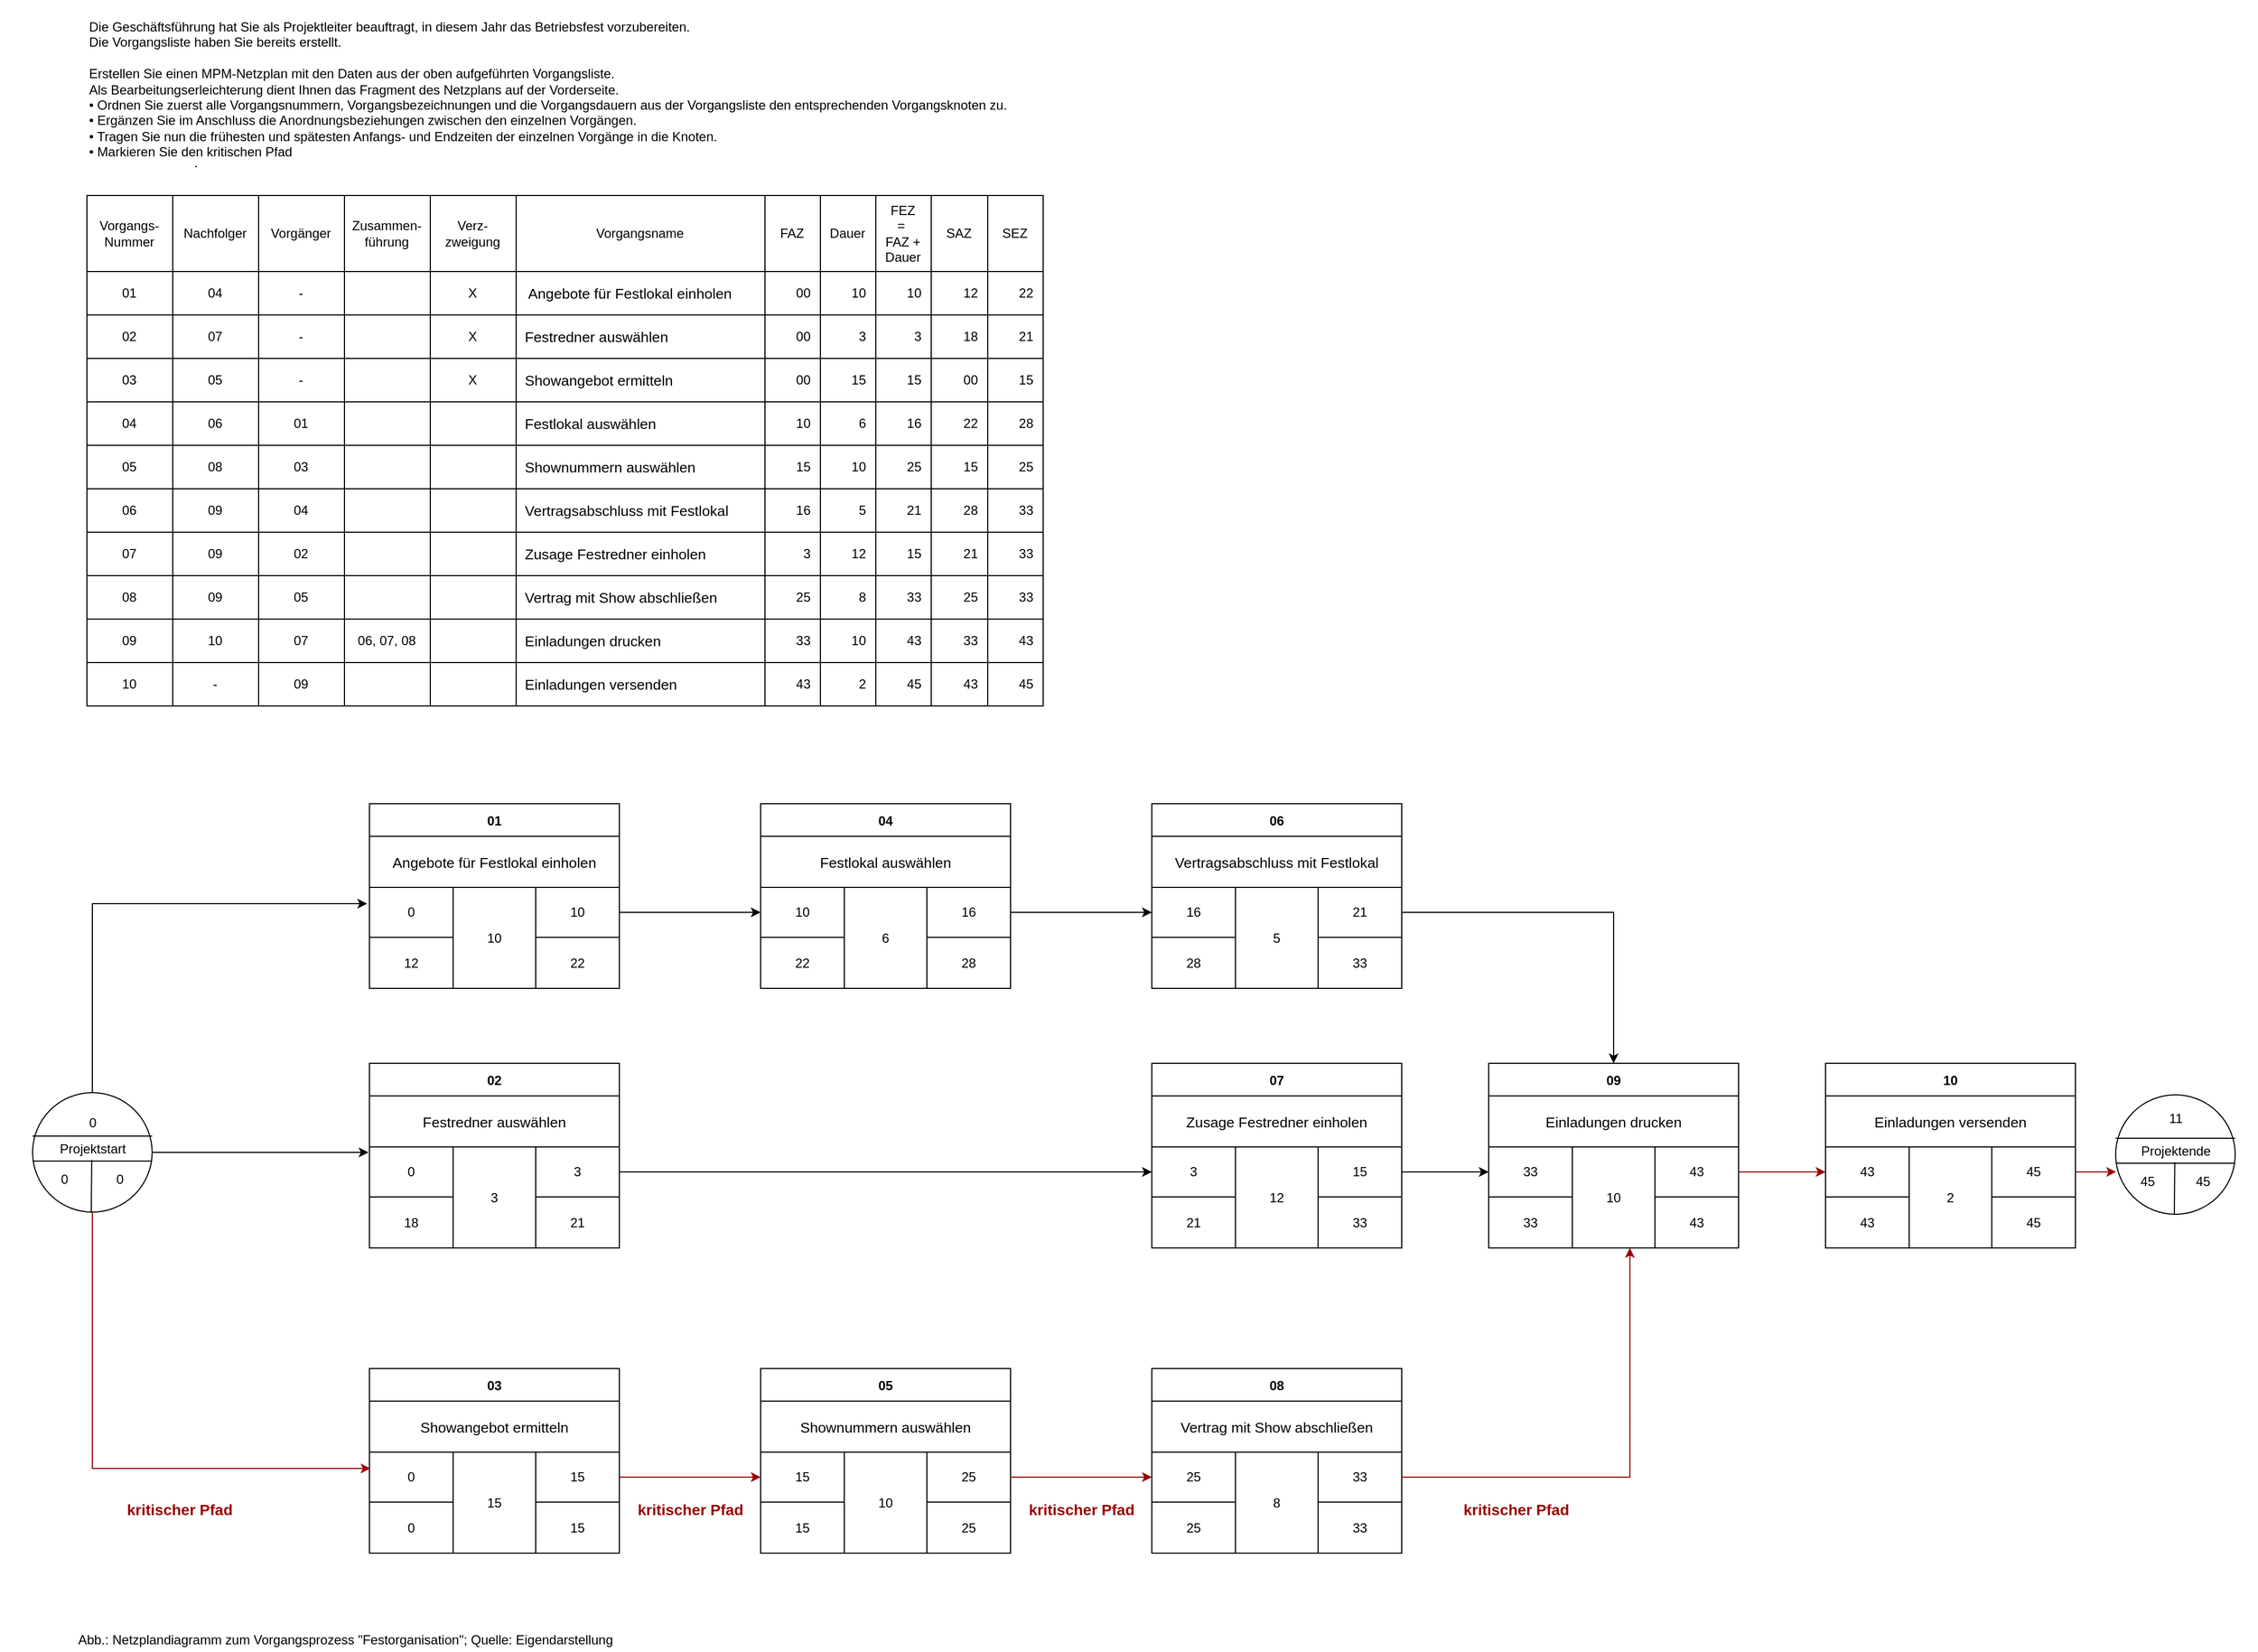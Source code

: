 <mxfile version="17.2.4" type="device"><diagram id="LkVht-RDktnIagiwpvoB" name="Seite-1"><mxGraphModel dx="2896" dy="1942" grid="1" gridSize="10" guides="1" tooltips="1" connect="1" arrows="1" fold="1" page="1" pageScale="1" pageWidth="827" pageHeight="1169" math="0" shadow="0"><root><mxCell id="0"/><mxCell id="1" parent="0"/><mxCell id="cSAk5szA8v7dyBWQ6Vkv-3" value="01" style="shape=table;startSize=30;container=1;collapsible=0;childLayout=tableLayout;fontStyle=1;align=center;" parent="1" vertex="1"><mxGeometry x="-920" y="280" width="230" height="170" as="geometry"/></mxCell><mxCell id="cSAk5szA8v7dyBWQ6Vkv-24" style="shape=tableRow;horizontal=0;startSize=0;swimlaneHead=0;swimlaneBody=0;top=0;left=0;bottom=0;right=0;collapsible=0;dropTarget=0;fillColor=none;points=[[0,0.5],[1,0.5]];portConstraint=eastwest;" parent="cSAk5szA8v7dyBWQ6Vkv-3" vertex="1"><mxGeometry y="30" width="230" height="47" as="geometry"/></mxCell><mxCell id="cSAk5szA8v7dyBWQ6Vkv-25" value="&lt;span style=&quot;font-family: &amp;#34;arial&amp;#34; ; font-size: 13.333px ; text-align: left&quot;&gt;Angebote&amp;nbsp;für Festlokal einholen&lt;/span&gt;" style="shape=partialRectangle;html=1;whiteSpace=wrap;connectable=0;fillColor=none;top=0;left=0;bottom=0;right=0;overflow=hidden;rowspan=1;colspan=3;" parent="cSAk5szA8v7dyBWQ6Vkv-24" vertex="1"><mxGeometry width="230" height="47" as="geometry"><mxRectangle width="77" height="47" as="alternateBounds"/></mxGeometry></mxCell><mxCell id="cSAk5szA8v7dyBWQ6Vkv-26" style="shape=partialRectangle;html=1;whiteSpace=wrap;connectable=0;fillColor=none;top=0;left=0;bottom=0;right=0;overflow=hidden;" parent="cSAk5szA8v7dyBWQ6Vkv-24" vertex="1" visible="0"><mxGeometry x="77" width="76" height="47" as="geometry"><mxRectangle width="76" height="47" as="alternateBounds"/></mxGeometry></mxCell><mxCell id="cSAk5szA8v7dyBWQ6Vkv-27" style="shape=partialRectangle;html=1;whiteSpace=wrap;connectable=0;fillColor=none;top=0;left=0;bottom=0;right=0;overflow=hidden;" parent="cSAk5szA8v7dyBWQ6Vkv-24" vertex="1" visible="0"><mxGeometry x="153" width="77" height="47" as="geometry"><mxRectangle width="77" height="47" as="alternateBounds"/></mxGeometry></mxCell><mxCell id="cSAk5szA8v7dyBWQ6Vkv-4" value="" style="shape=tableRow;horizontal=0;startSize=0;swimlaneHead=0;swimlaneBody=0;top=0;left=0;bottom=0;right=0;collapsible=0;dropTarget=0;fillColor=none;points=[[0,0.5],[1,0.5]];portConstraint=eastwest;" parent="cSAk5szA8v7dyBWQ6Vkv-3" vertex="1"><mxGeometry y="77" width="230" height="46" as="geometry"/></mxCell><mxCell id="cSAk5szA8v7dyBWQ6Vkv-5" value="0" style="shape=partialRectangle;html=1;whiteSpace=wrap;connectable=0;fillColor=none;top=0;left=0;bottom=0;right=0;overflow=hidden;" parent="cSAk5szA8v7dyBWQ6Vkv-4" vertex="1"><mxGeometry width="77" height="46" as="geometry"><mxRectangle width="77" height="46" as="alternateBounds"/></mxGeometry></mxCell><mxCell id="cSAk5szA8v7dyBWQ6Vkv-6" value="10" style="shape=partialRectangle;html=1;whiteSpace=wrap;connectable=0;fillColor=none;top=0;left=0;bottom=0;right=0;overflow=hidden;rowspan=2;colspan=1;" parent="cSAk5szA8v7dyBWQ6Vkv-4" vertex="1"><mxGeometry x="77" width="76" height="93" as="geometry"><mxRectangle width="76" height="46" as="alternateBounds"/></mxGeometry></mxCell><mxCell id="cSAk5szA8v7dyBWQ6Vkv-7" value="10" style="shape=partialRectangle;html=1;whiteSpace=wrap;connectable=0;fillColor=none;top=0;left=0;bottom=0;right=0;overflow=hidden;" parent="cSAk5szA8v7dyBWQ6Vkv-4" vertex="1"><mxGeometry x="153" width="77" height="46" as="geometry"><mxRectangle width="77" height="46" as="alternateBounds"/></mxGeometry></mxCell><mxCell id="cSAk5szA8v7dyBWQ6Vkv-8" value="" style="shape=tableRow;horizontal=0;startSize=0;swimlaneHead=0;swimlaneBody=0;top=0;left=0;bottom=0;right=0;collapsible=0;dropTarget=0;fillColor=none;points=[[0,0.5],[1,0.5]];portConstraint=eastwest;" parent="cSAk5szA8v7dyBWQ6Vkv-3" vertex="1"><mxGeometry y="123" width="230" height="47" as="geometry"/></mxCell><mxCell id="cSAk5szA8v7dyBWQ6Vkv-9" value="12" style="shape=partialRectangle;html=1;whiteSpace=wrap;connectable=0;fillColor=none;top=0;left=0;bottom=0;right=0;overflow=hidden;" parent="cSAk5szA8v7dyBWQ6Vkv-8" vertex="1"><mxGeometry width="77" height="47" as="geometry"><mxRectangle width="77" height="47" as="alternateBounds"/></mxGeometry></mxCell><mxCell id="cSAk5szA8v7dyBWQ6Vkv-10" value="" style="shape=partialRectangle;html=1;whiteSpace=wrap;connectable=0;fillColor=none;top=0;left=0;bottom=0;right=0;overflow=hidden;" parent="cSAk5szA8v7dyBWQ6Vkv-8" vertex="1" visible="0"><mxGeometry x="77" width="76" height="47" as="geometry"><mxRectangle width="76" height="47" as="alternateBounds"/></mxGeometry></mxCell><mxCell id="cSAk5szA8v7dyBWQ6Vkv-11" value="22" style="shape=partialRectangle;html=1;whiteSpace=wrap;connectable=0;fillColor=none;top=0;left=0;bottom=0;right=0;overflow=hidden;" parent="cSAk5szA8v7dyBWQ6Vkv-8" vertex="1"><mxGeometry x="153" width="77" height="47" as="geometry"><mxRectangle width="77" height="47" as="alternateBounds"/></mxGeometry></mxCell><mxCell id="cSAk5szA8v7dyBWQ6Vkv-161" value="02" style="shape=table;startSize=30;container=1;collapsible=0;childLayout=tableLayout;fontStyle=1;align=center;" parent="1" vertex="1"><mxGeometry x="-920" y="519" width="230" height="170" as="geometry"/></mxCell><mxCell id="cSAk5szA8v7dyBWQ6Vkv-162" style="shape=tableRow;horizontal=0;startSize=0;swimlaneHead=0;swimlaneBody=0;top=0;left=0;bottom=0;right=0;collapsible=0;dropTarget=0;fillColor=none;points=[[0,0.5],[1,0.5]];portConstraint=eastwest;" parent="cSAk5szA8v7dyBWQ6Vkv-161" vertex="1"><mxGeometry y="30" width="230" height="47" as="geometry"/></mxCell><mxCell id="cSAk5szA8v7dyBWQ6Vkv-163" value="&lt;span style=&quot;font-family: &amp;#34;arial&amp;#34; ; font-size: 13.333px ; text-align: left&quot;&gt;Festredner&amp;nbsp;auswählen&lt;/span&gt;" style="shape=partialRectangle;html=1;whiteSpace=wrap;connectable=0;fillColor=none;top=0;left=0;bottom=0;right=0;overflow=hidden;rowspan=1;colspan=3;" parent="cSAk5szA8v7dyBWQ6Vkv-162" vertex="1"><mxGeometry width="230" height="47" as="geometry"><mxRectangle width="77" height="47" as="alternateBounds"/></mxGeometry></mxCell><mxCell id="cSAk5szA8v7dyBWQ6Vkv-164" style="shape=partialRectangle;html=1;whiteSpace=wrap;connectable=0;fillColor=none;top=0;left=0;bottom=0;right=0;overflow=hidden;" parent="cSAk5szA8v7dyBWQ6Vkv-162" vertex="1" visible="0"><mxGeometry x="77" width="76" height="47" as="geometry"><mxRectangle width="76" height="47" as="alternateBounds"/></mxGeometry></mxCell><mxCell id="cSAk5szA8v7dyBWQ6Vkv-165" style="shape=partialRectangle;html=1;whiteSpace=wrap;connectable=0;fillColor=none;top=0;left=0;bottom=0;right=0;overflow=hidden;" parent="cSAk5szA8v7dyBWQ6Vkv-162" vertex="1" visible="0"><mxGeometry x="153" width="77" height="47" as="geometry"><mxRectangle width="77" height="47" as="alternateBounds"/></mxGeometry></mxCell><mxCell id="cSAk5szA8v7dyBWQ6Vkv-166" value="" style="shape=tableRow;horizontal=0;startSize=0;swimlaneHead=0;swimlaneBody=0;top=0;left=0;bottom=0;right=0;collapsible=0;dropTarget=0;fillColor=none;points=[[0,0.5],[1,0.5]];portConstraint=eastwest;" parent="cSAk5szA8v7dyBWQ6Vkv-161" vertex="1"><mxGeometry y="77" width="230" height="46" as="geometry"/></mxCell><mxCell id="cSAk5szA8v7dyBWQ6Vkv-167" value="0" style="shape=partialRectangle;html=1;whiteSpace=wrap;connectable=0;fillColor=none;top=0;left=0;bottom=0;right=0;overflow=hidden;" parent="cSAk5szA8v7dyBWQ6Vkv-166" vertex="1"><mxGeometry width="77" height="46" as="geometry"><mxRectangle width="77" height="46" as="alternateBounds"/></mxGeometry></mxCell><mxCell id="cSAk5szA8v7dyBWQ6Vkv-168" value="3" style="shape=partialRectangle;html=1;whiteSpace=wrap;connectable=0;fillColor=none;top=0;left=0;bottom=0;right=0;overflow=hidden;rowspan=2;colspan=1;" parent="cSAk5szA8v7dyBWQ6Vkv-166" vertex="1"><mxGeometry x="77" width="76" height="93" as="geometry"><mxRectangle width="76" height="46" as="alternateBounds"/></mxGeometry></mxCell><mxCell id="cSAk5szA8v7dyBWQ6Vkv-169" value="3" style="shape=partialRectangle;html=1;whiteSpace=wrap;connectable=0;fillColor=none;top=0;left=0;bottom=0;right=0;overflow=hidden;" parent="cSAk5szA8v7dyBWQ6Vkv-166" vertex="1"><mxGeometry x="153" width="77" height="46" as="geometry"><mxRectangle width="77" height="46" as="alternateBounds"/></mxGeometry></mxCell><mxCell id="cSAk5szA8v7dyBWQ6Vkv-170" value="" style="shape=tableRow;horizontal=0;startSize=0;swimlaneHead=0;swimlaneBody=0;top=0;left=0;bottom=0;right=0;collapsible=0;dropTarget=0;fillColor=none;points=[[0,0.5],[1,0.5]];portConstraint=eastwest;" parent="cSAk5szA8v7dyBWQ6Vkv-161" vertex="1"><mxGeometry y="123" width="230" height="47" as="geometry"/></mxCell><mxCell id="cSAk5szA8v7dyBWQ6Vkv-171" value="18" style="shape=partialRectangle;html=1;whiteSpace=wrap;connectable=0;fillColor=none;top=0;left=0;bottom=0;right=0;overflow=hidden;" parent="cSAk5szA8v7dyBWQ6Vkv-170" vertex="1"><mxGeometry width="77" height="47" as="geometry"><mxRectangle width="77" height="47" as="alternateBounds"/></mxGeometry></mxCell><mxCell id="cSAk5szA8v7dyBWQ6Vkv-172" value="" style="shape=partialRectangle;html=1;whiteSpace=wrap;connectable=0;fillColor=none;top=0;left=0;bottom=0;right=0;overflow=hidden;" parent="cSAk5szA8v7dyBWQ6Vkv-170" vertex="1" visible="0"><mxGeometry x="77" width="76" height="47" as="geometry"><mxRectangle width="76" height="47" as="alternateBounds"/></mxGeometry></mxCell><mxCell id="cSAk5szA8v7dyBWQ6Vkv-173" value="21" style="shape=partialRectangle;html=1;whiteSpace=wrap;connectable=0;fillColor=none;top=0;left=0;bottom=0;right=0;overflow=hidden;" parent="cSAk5szA8v7dyBWQ6Vkv-170" vertex="1"><mxGeometry x="153" width="77" height="47" as="geometry"><mxRectangle width="77" height="47" as="alternateBounds"/></mxGeometry></mxCell><mxCell id="cSAk5szA8v7dyBWQ6Vkv-174" value="03" style="shape=table;startSize=30;container=1;collapsible=0;childLayout=tableLayout;fontStyle=1;align=center;" parent="1" vertex="1"><mxGeometry x="-920" y="800" width="230" height="170" as="geometry"/></mxCell><mxCell id="cSAk5szA8v7dyBWQ6Vkv-175" style="shape=tableRow;horizontal=0;startSize=0;swimlaneHead=0;swimlaneBody=0;top=0;left=0;bottom=0;right=0;collapsible=0;dropTarget=0;fillColor=none;points=[[0,0.5],[1,0.5]];portConstraint=eastwest;" parent="cSAk5szA8v7dyBWQ6Vkv-174" vertex="1"><mxGeometry y="30" width="230" height="47" as="geometry"/></mxCell><mxCell id="cSAk5szA8v7dyBWQ6Vkv-176" value="&lt;span style=&quot;font-family: &amp;#34;arial&amp;#34; ; font-size: 13.333px ; text-align: left&quot;&gt;Showangebot ermitteln&lt;/span&gt;" style="shape=partialRectangle;html=1;whiteSpace=wrap;connectable=0;fillColor=none;top=0;left=0;bottom=0;right=0;overflow=hidden;rowspan=1;colspan=3;" parent="cSAk5szA8v7dyBWQ6Vkv-175" vertex="1"><mxGeometry width="230" height="47" as="geometry"><mxRectangle width="77" height="47" as="alternateBounds"/></mxGeometry></mxCell><mxCell id="cSAk5szA8v7dyBWQ6Vkv-177" style="shape=partialRectangle;html=1;whiteSpace=wrap;connectable=0;fillColor=none;top=0;left=0;bottom=0;right=0;overflow=hidden;" parent="cSAk5szA8v7dyBWQ6Vkv-175" vertex="1" visible="0"><mxGeometry x="77" width="76" height="47" as="geometry"><mxRectangle width="76" height="47" as="alternateBounds"/></mxGeometry></mxCell><mxCell id="cSAk5szA8v7dyBWQ6Vkv-178" style="shape=partialRectangle;html=1;whiteSpace=wrap;connectable=0;fillColor=none;top=0;left=0;bottom=0;right=0;overflow=hidden;" parent="cSAk5szA8v7dyBWQ6Vkv-175" vertex="1" visible="0"><mxGeometry x="153" width="77" height="47" as="geometry"><mxRectangle width="77" height="47" as="alternateBounds"/></mxGeometry></mxCell><mxCell id="cSAk5szA8v7dyBWQ6Vkv-179" value="" style="shape=tableRow;horizontal=0;startSize=0;swimlaneHead=0;swimlaneBody=0;top=0;left=0;bottom=0;right=0;collapsible=0;dropTarget=0;fillColor=none;points=[[0,0.5],[1,0.5]];portConstraint=eastwest;" parent="cSAk5szA8v7dyBWQ6Vkv-174" vertex="1"><mxGeometry y="77" width="230" height="46" as="geometry"/></mxCell><mxCell id="cSAk5szA8v7dyBWQ6Vkv-180" value="0" style="shape=partialRectangle;html=1;whiteSpace=wrap;connectable=0;fillColor=none;top=0;left=0;bottom=0;right=0;overflow=hidden;" parent="cSAk5szA8v7dyBWQ6Vkv-179" vertex="1"><mxGeometry width="77" height="46" as="geometry"><mxRectangle width="77" height="46" as="alternateBounds"/></mxGeometry></mxCell><mxCell id="cSAk5szA8v7dyBWQ6Vkv-181" value="15" style="shape=partialRectangle;html=1;whiteSpace=wrap;connectable=0;fillColor=none;top=0;left=0;bottom=0;right=0;overflow=hidden;rowspan=2;colspan=1;" parent="cSAk5szA8v7dyBWQ6Vkv-179" vertex="1"><mxGeometry x="77" width="76" height="93" as="geometry"><mxRectangle width="76" height="46" as="alternateBounds"/></mxGeometry></mxCell><mxCell id="cSAk5szA8v7dyBWQ6Vkv-182" value="15" style="shape=partialRectangle;html=1;whiteSpace=wrap;connectable=0;fillColor=none;top=0;left=0;bottom=0;right=0;overflow=hidden;" parent="cSAk5szA8v7dyBWQ6Vkv-179" vertex="1"><mxGeometry x="153" width="77" height="46" as="geometry"><mxRectangle width="77" height="46" as="alternateBounds"/></mxGeometry></mxCell><mxCell id="cSAk5szA8v7dyBWQ6Vkv-183" value="" style="shape=tableRow;horizontal=0;startSize=0;swimlaneHead=0;swimlaneBody=0;top=0;left=0;bottom=0;right=0;collapsible=0;dropTarget=0;fillColor=none;points=[[0,0.5],[1,0.5]];portConstraint=eastwest;" parent="cSAk5szA8v7dyBWQ6Vkv-174" vertex="1"><mxGeometry y="123" width="230" height="47" as="geometry"/></mxCell><mxCell id="cSAk5szA8v7dyBWQ6Vkv-184" value="0" style="shape=partialRectangle;html=1;whiteSpace=wrap;connectable=0;fillColor=none;top=0;left=0;bottom=0;right=0;overflow=hidden;" parent="cSAk5szA8v7dyBWQ6Vkv-183" vertex="1"><mxGeometry width="77" height="47" as="geometry"><mxRectangle width="77" height="47" as="alternateBounds"/></mxGeometry></mxCell><mxCell id="cSAk5szA8v7dyBWQ6Vkv-185" value="" style="shape=partialRectangle;html=1;whiteSpace=wrap;connectable=0;fillColor=none;top=0;left=0;bottom=0;right=0;overflow=hidden;" parent="cSAk5szA8v7dyBWQ6Vkv-183" vertex="1" visible="0"><mxGeometry x="77" width="76" height="47" as="geometry"><mxRectangle width="76" height="47" as="alternateBounds"/></mxGeometry></mxCell><mxCell id="cSAk5szA8v7dyBWQ6Vkv-186" value="15" style="shape=partialRectangle;html=1;whiteSpace=wrap;connectable=0;fillColor=none;top=0;left=0;bottom=0;right=0;overflow=hidden;" parent="cSAk5szA8v7dyBWQ6Vkv-183" vertex="1"><mxGeometry x="153" width="77" height="47" as="geometry"><mxRectangle width="77" height="47" as="alternateBounds"/></mxGeometry></mxCell><mxCell id="cSAk5szA8v7dyBWQ6Vkv-187" value="04" style="shape=table;startSize=30;container=1;collapsible=0;childLayout=tableLayout;fontStyle=1;align=center;" parent="1" vertex="1"><mxGeometry x="-560" y="280" width="230" height="170" as="geometry"/></mxCell><mxCell id="cSAk5szA8v7dyBWQ6Vkv-188" style="shape=tableRow;horizontal=0;startSize=0;swimlaneHead=0;swimlaneBody=0;top=0;left=0;bottom=0;right=0;collapsible=0;dropTarget=0;fillColor=none;points=[[0,0.5],[1,0.5]];portConstraint=eastwest;" parent="cSAk5szA8v7dyBWQ6Vkv-187" vertex="1"><mxGeometry y="30" width="230" height="47" as="geometry"/></mxCell><mxCell id="cSAk5szA8v7dyBWQ6Vkv-189" value="&lt;span style=&quot;font-family: &amp;#34;arial&amp;#34; ; font-size: 13.333px ; text-align: left&quot;&gt;Festlokal auswählen&lt;/span&gt;" style="shape=partialRectangle;html=1;whiteSpace=wrap;connectable=0;fillColor=none;top=0;left=0;bottom=0;right=0;overflow=hidden;rowspan=1;colspan=3;" parent="cSAk5szA8v7dyBWQ6Vkv-188" vertex="1"><mxGeometry width="230" height="47" as="geometry"><mxRectangle width="77" height="47" as="alternateBounds"/></mxGeometry></mxCell><mxCell id="cSAk5szA8v7dyBWQ6Vkv-190" style="shape=partialRectangle;html=1;whiteSpace=wrap;connectable=0;fillColor=none;top=0;left=0;bottom=0;right=0;overflow=hidden;" parent="cSAk5szA8v7dyBWQ6Vkv-188" vertex="1" visible="0"><mxGeometry x="77" width="76" height="47" as="geometry"><mxRectangle width="76" height="47" as="alternateBounds"/></mxGeometry></mxCell><mxCell id="cSAk5szA8v7dyBWQ6Vkv-191" style="shape=partialRectangle;html=1;whiteSpace=wrap;connectable=0;fillColor=none;top=0;left=0;bottom=0;right=0;overflow=hidden;" parent="cSAk5szA8v7dyBWQ6Vkv-188" vertex="1" visible="0"><mxGeometry x="153" width="77" height="47" as="geometry"><mxRectangle width="77" height="47" as="alternateBounds"/></mxGeometry></mxCell><mxCell id="cSAk5szA8v7dyBWQ6Vkv-192" value="" style="shape=tableRow;horizontal=0;startSize=0;swimlaneHead=0;swimlaneBody=0;top=0;left=0;bottom=0;right=0;collapsible=0;dropTarget=0;fillColor=none;points=[[0,0.5],[1,0.5]];portConstraint=eastwest;" parent="cSAk5szA8v7dyBWQ6Vkv-187" vertex="1"><mxGeometry y="77" width="230" height="46" as="geometry"/></mxCell><mxCell id="cSAk5szA8v7dyBWQ6Vkv-193" value="10" style="shape=partialRectangle;html=1;whiteSpace=wrap;connectable=0;fillColor=none;top=0;left=0;bottom=0;right=0;overflow=hidden;" parent="cSAk5szA8v7dyBWQ6Vkv-192" vertex="1"><mxGeometry width="77" height="46" as="geometry"><mxRectangle width="77" height="46" as="alternateBounds"/></mxGeometry></mxCell><mxCell id="cSAk5szA8v7dyBWQ6Vkv-194" value="6" style="shape=partialRectangle;html=1;whiteSpace=wrap;connectable=0;fillColor=none;top=0;left=0;bottom=0;right=0;overflow=hidden;rowspan=2;colspan=1;" parent="cSAk5szA8v7dyBWQ6Vkv-192" vertex="1"><mxGeometry x="77" width="76" height="93" as="geometry"><mxRectangle width="76" height="46" as="alternateBounds"/></mxGeometry></mxCell><mxCell id="cSAk5szA8v7dyBWQ6Vkv-195" value="16" style="shape=partialRectangle;html=1;whiteSpace=wrap;connectable=0;fillColor=none;top=0;left=0;bottom=0;right=0;overflow=hidden;" parent="cSAk5szA8v7dyBWQ6Vkv-192" vertex="1"><mxGeometry x="153" width="77" height="46" as="geometry"><mxRectangle width="77" height="46" as="alternateBounds"/></mxGeometry></mxCell><mxCell id="cSAk5szA8v7dyBWQ6Vkv-196" value="" style="shape=tableRow;horizontal=0;startSize=0;swimlaneHead=0;swimlaneBody=0;top=0;left=0;bottom=0;right=0;collapsible=0;dropTarget=0;fillColor=none;points=[[0,0.5],[1,0.5]];portConstraint=eastwest;" parent="cSAk5szA8v7dyBWQ6Vkv-187" vertex="1"><mxGeometry y="123" width="230" height="47" as="geometry"/></mxCell><mxCell id="cSAk5szA8v7dyBWQ6Vkv-197" value="22" style="shape=partialRectangle;html=1;whiteSpace=wrap;connectable=0;fillColor=none;top=0;left=0;bottom=0;right=0;overflow=hidden;" parent="cSAk5szA8v7dyBWQ6Vkv-196" vertex="1"><mxGeometry width="77" height="47" as="geometry"><mxRectangle width="77" height="47" as="alternateBounds"/></mxGeometry></mxCell><mxCell id="cSAk5szA8v7dyBWQ6Vkv-198" value="" style="shape=partialRectangle;html=1;whiteSpace=wrap;connectable=0;fillColor=none;top=0;left=0;bottom=0;right=0;overflow=hidden;" parent="cSAk5szA8v7dyBWQ6Vkv-196" vertex="1" visible="0"><mxGeometry x="77" width="76" height="47" as="geometry"><mxRectangle width="76" height="47" as="alternateBounds"/></mxGeometry></mxCell><mxCell id="cSAk5szA8v7dyBWQ6Vkv-199" value="28" style="shape=partialRectangle;html=1;whiteSpace=wrap;connectable=0;fillColor=none;top=0;left=0;bottom=0;right=0;overflow=hidden;" parent="cSAk5szA8v7dyBWQ6Vkv-196" vertex="1"><mxGeometry x="153" width="77" height="47" as="geometry"><mxRectangle width="77" height="47" as="alternateBounds"/></mxGeometry></mxCell><mxCell id="cSAk5szA8v7dyBWQ6Vkv-200" value="07" style="shape=table;startSize=30;container=1;collapsible=0;childLayout=tableLayout;fontStyle=1;align=center;" parent="1" vertex="1"><mxGeometry x="-200" y="519" width="230" height="170" as="geometry"/></mxCell><mxCell id="cSAk5szA8v7dyBWQ6Vkv-201" style="shape=tableRow;horizontal=0;startSize=0;swimlaneHead=0;swimlaneBody=0;top=0;left=0;bottom=0;right=0;collapsible=0;dropTarget=0;fillColor=none;points=[[0,0.5],[1,0.5]];portConstraint=eastwest;" parent="cSAk5szA8v7dyBWQ6Vkv-200" vertex="1"><mxGeometry y="30" width="230" height="47" as="geometry"/></mxCell><mxCell id="cSAk5szA8v7dyBWQ6Vkv-202" value="&lt;span style=&quot;font-family: &amp;#34;arial&amp;#34; ; font-size: 13.333px ; text-align: left&quot;&gt;Zusage Festredner einholen&lt;/span&gt;" style="shape=partialRectangle;html=1;whiteSpace=wrap;connectable=0;fillColor=none;top=0;left=0;bottom=0;right=0;overflow=hidden;rowspan=1;colspan=3;" parent="cSAk5szA8v7dyBWQ6Vkv-201" vertex="1"><mxGeometry width="230" height="47" as="geometry"><mxRectangle width="77" height="47" as="alternateBounds"/></mxGeometry></mxCell><mxCell id="cSAk5szA8v7dyBWQ6Vkv-203" style="shape=partialRectangle;html=1;whiteSpace=wrap;connectable=0;fillColor=none;top=0;left=0;bottom=0;right=0;overflow=hidden;" parent="cSAk5szA8v7dyBWQ6Vkv-201" vertex="1" visible="0"><mxGeometry x="77" width="76" height="47" as="geometry"><mxRectangle width="76" height="47" as="alternateBounds"/></mxGeometry></mxCell><mxCell id="cSAk5szA8v7dyBWQ6Vkv-204" style="shape=partialRectangle;html=1;whiteSpace=wrap;connectable=0;fillColor=none;top=0;left=0;bottom=0;right=0;overflow=hidden;" parent="cSAk5szA8v7dyBWQ6Vkv-201" vertex="1" visible="0"><mxGeometry x="153" width="77" height="47" as="geometry"><mxRectangle width="77" height="47" as="alternateBounds"/></mxGeometry></mxCell><mxCell id="cSAk5szA8v7dyBWQ6Vkv-205" value="" style="shape=tableRow;horizontal=0;startSize=0;swimlaneHead=0;swimlaneBody=0;top=0;left=0;bottom=0;right=0;collapsible=0;dropTarget=0;fillColor=none;points=[[0,0.5],[1,0.5]];portConstraint=eastwest;" parent="cSAk5szA8v7dyBWQ6Vkv-200" vertex="1"><mxGeometry y="77" width="230" height="46" as="geometry"/></mxCell><mxCell id="cSAk5szA8v7dyBWQ6Vkv-206" value="3" style="shape=partialRectangle;html=1;whiteSpace=wrap;connectable=0;fillColor=none;top=0;left=0;bottom=0;right=0;overflow=hidden;" parent="cSAk5szA8v7dyBWQ6Vkv-205" vertex="1"><mxGeometry width="77" height="46" as="geometry"><mxRectangle width="77" height="46" as="alternateBounds"/></mxGeometry></mxCell><mxCell id="cSAk5szA8v7dyBWQ6Vkv-207" value="12" style="shape=partialRectangle;html=1;whiteSpace=wrap;connectable=0;fillColor=none;top=0;left=0;bottom=0;right=0;overflow=hidden;rowspan=2;colspan=1;" parent="cSAk5szA8v7dyBWQ6Vkv-205" vertex="1"><mxGeometry x="77" width="76" height="93" as="geometry"><mxRectangle width="76" height="46" as="alternateBounds"/></mxGeometry></mxCell><mxCell id="cSAk5szA8v7dyBWQ6Vkv-208" value="15" style="shape=partialRectangle;html=1;whiteSpace=wrap;connectable=0;fillColor=none;top=0;left=0;bottom=0;right=0;overflow=hidden;" parent="cSAk5szA8v7dyBWQ6Vkv-205" vertex="1"><mxGeometry x="153" width="77" height="46" as="geometry"><mxRectangle width="77" height="46" as="alternateBounds"/></mxGeometry></mxCell><mxCell id="cSAk5szA8v7dyBWQ6Vkv-209" value="" style="shape=tableRow;horizontal=0;startSize=0;swimlaneHead=0;swimlaneBody=0;top=0;left=0;bottom=0;right=0;collapsible=0;dropTarget=0;fillColor=none;points=[[0,0.5],[1,0.5]];portConstraint=eastwest;" parent="cSAk5szA8v7dyBWQ6Vkv-200" vertex="1"><mxGeometry y="123" width="230" height="47" as="geometry"/></mxCell><mxCell id="cSAk5szA8v7dyBWQ6Vkv-210" value="21" style="shape=partialRectangle;html=1;whiteSpace=wrap;connectable=0;fillColor=none;top=0;left=0;bottom=0;right=0;overflow=hidden;" parent="cSAk5szA8v7dyBWQ6Vkv-209" vertex="1"><mxGeometry width="77" height="47" as="geometry"><mxRectangle width="77" height="47" as="alternateBounds"/></mxGeometry></mxCell><mxCell id="cSAk5szA8v7dyBWQ6Vkv-211" value="" style="shape=partialRectangle;html=1;whiteSpace=wrap;connectable=0;fillColor=none;top=0;left=0;bottom=0;right=0;overflow=hidden;" parent="cSAk5szA8v7dyBWQ6Vkv-209" vertex="1" visible="0"><mxGeometry x="77" width="76" height="47" as="geometry"><mxRectangle width="76" height="47" as="alternateBounds"/></mxGeometry></mxCell><mxCell id="cSAk5szA8v7dyBWQ6Vkv-212" value="33" style="shape=partialRectangle;html=1;whiteSpace=wrap;connectable=0;fillColor=none;top=0;left=0;bottom=0;right=0;overflow=hidden;" parent="cSAk5szA8v7dyBWQ6Vkv-209" vertex="1"><mxGeometry x="153" width="77" height="47" as="geometry"><mxRectangle width="77" height="47" as="alternateBounds"/></mxGeometry></mxCell><mxCell id="cSAk5szA8v7dyBWQ6Vkv-213" value="05" style="shape=table;startSize=30;container=1;collapsible=0;childLayout=tableLayout;fontStyle=1;align=center;" parent="1" vertex="1"><mxGeometry x="-560" y="800" width="230" height="170" as="geometry"/></mxCell><mxCell id="cSAk5szA8v7dyBWQ6Vkv-214" style="shape=tableRow;horizontal=0;startSize=0;swimlaneHead=0;swimlaneBody=0;top=0;left=0;bottom=0;right=0;collapsible=0;dropTarget=0;fillColor=none;points=[[0,0.5],[1,0.5]];portConstraint=eastwest;" parent="cSAk5szA8v7dyBWQ6Vkv-213" vertex="1"><mxGeometry y="30" width="230" height="47" as="geometry"/></mxCell><mxCell id="cSAk5szA8v7dyBWQ6Vkv-215" value="&lt;span style=&quot;font-family: &amp;#34;arial&amp;#34; ; font-size: 13.333px ; text-align: left&quot;&gt;Shownummern auswählen&lt;/span&gt;" style="shape=partialRectangle;html=1;whiteSpace=wrap;connectable=0;fillColor=none;top=0;left=0;bottom=0;right=0;overflow=hidden;rowspan=1;colspan=3;" parent="cSAk5szA8v7dyBWQ6Vkv-214" vertex="1"><mxGeometry width="230" height="47" as="geometry"><mxRectangle width="77" height="47" as="alternateBounds"/></mxGeometry></mxCell><mxCell id="cSAk5szA8v7dyBWQ6Vkv-216" style="shape=partialRectangle;html=1;whiteSpace=wrap;connectable=0;fillColor=none;top=0;left=0;bottom=0;right=0;overflow=hidden;" parent="cSAk5szA8v7dyBWQ6Vkv-214" vertex="1" visible="0"><mxGeometry x="77" width="76" height="47" as="geometry"><mxRectangle width="76" height="47" as="alternateBounds"/></mxGeometry></mxCell><mxCell id="cSAk5szA8v7dyBWQ6Vkv-217" style="shape=partialRectangle;html=1;whiteSpace=wrap;connectable=0;fillColor=none;top=0;left=0;bottom=0;right=0;overflow=hidden;" parent="cSAk5szA8v7dyBWQ6Vkv-214" vertex="1" visible="0"><mxGeometry x="153" width="77" height="47" as="geometry"><mxRectangle width="77" height="47" as="alternateBounds"/></mxGeometry></mxCell><mxCell id="cSAk5szA8v7dyBWQ6Vkv-218" value="" style="shape=tableRow;horizontal=0;startSize=0;swimlaneHead=0;swimlaneBody=0;top=0;left=0;bottom=0;right=0;collapsible=0;dropTarget=0;fillColor=none;points=[[0,0.5],[1,0.5]];portConstraint=eastwest;" parent="cSAk5szA8v7dyBWQ6Vkv-213" vertex="1"><mxGeometry y="77" width="230" height="46" as="geometry"/></mxCell><mxCell id="cSAk5szA8v7dyBWQ6Vkv-219" value="15" style="shape=partialRectangle;html=1;whiteSpace=wrap;connectable=0;fillColor=none;top=0;left=0;bottom=0;right=0;overflow=hidden;" parent="cSAk5szA8v7dyBWQ6Vkv-218" vertex="1"><mxGeometry width="77" height="46" as="geometry"><mxRectangle width="77" height="46" as="alternateBounds"/></mxGeometry></mxCell><mxCell id="cSAk5szA8v7dyBWQ6Vkv-220" value="10" style="shape=partialRectangle;html=1;whiteSpace=wrap;connectable=0;fillColor=none;top=0;left=0;bottom=0;right=0;overflow=hidden;rowspan=2;colspan=1;" parent="cSAk5szA8v7dyBWQ6Vkv-218" vertex="1"><mxGeometry x="77" width="76" height="93" as="geometry"><mxRectangle width="76" height="46" as="alternateBounds"/></mxGeometry></mxCell><mxCell id="cSAk5szA8v7dyBWQ6Vkv-221" value="25" style="shape=partialRectangle;html=1;whiteSpace=wrap;connectable=0;fillColor=none;top=0;left=0;bottom=0;right=0;overflow=hidden;" parent="cSAk5szA8v7dyBWQ6Vkv-218" vertex="1"><mxGeometry x="153" width="77" height="46" as="geometry"><mxRectangle width="77" height="46" as="alternateBounds"/></mxGeometry></mxCell><mxCell id="cSAk5szA8v7dyBWQ6Vkv-222" value="" style="shape=tableRow;horizontal=0;startSize=0;swimlaneHead=0;swimlaneBody=0;top=0;left=0;bottom=0;right=0;collapsible=0;dropTarget=0;fillColor=none;points=[[0,0.5],[1,0.5]];portConstraint=eastwest;" parent="cSAk5szA8v7dyBWQ6Vkv-213" vertex="1"><mxGeometry y="123" width="230" height="47" as="geometry"/></mxCell><mxCell id="cSAk5szA8v7dyBWQ6Vkv-223" value="15" style="shape=partialRectangle;html=1;whiteSpace=wrap;connectable=0;fillColor=none;top=0;left=0;bottom=0;right=0;overflow=hidden;" parent="cSAk5szA8v7dyBWQ6Vkv-222" vertex="1"><mxGeometry width="77" height="47" as="geometry"><mxRectangle width="77" height="47" as="alternateBounds"/></mxGeometry></mxCell><mxCell id="cSAk5szA8v7dyBWQ6Vkv-224" value="" style="shape=partialRectangle;html=1;whiteSpace=wrap;connectable=0;fillColor=none;top=0;left=0;bottom=0;right=0;overflow=hidden;" parent="cSAk5szA8v7dyBWQ6Vkv-222" vertex="1" visible="0"><mxGeometry x="77" width="76" height="47" as="geometry"><mxRectangle width="76" height="47" as="alternateBounds"/></mxGeometry></mxCell><mxCell id="cSAk5szA8v7dyBWQ6Vkv-225" value="25" style="shape=partialRectangle;html=1;whiteSpace=wrap;connectable=0;fillColor=none;top=0;left=0;bottom=0;right=0;overflow=hidden;" parent="cSAk5szA8v7dyBWQ6Vkv-222" vertex="1"><mxGeometry x="153" width="77" height="47" as="geometry"><mxRectangle width="77" height="47" as="alternateBounds"/></mxGeometry></mxCell><mxCell id="cSAk5szA8v7dyBWQ6Vkv-226" value="06" style="shape=table;startSize=30;container=1;collapsible=0;childLayout=tableLayout;fontStyle=1;align=center;" parent="1" vertex="1"><mxGeometry x="-200" y="280" width="230" height="170" as="geometry"/></mxCell><mxCell id="cSAk5szA8v7dyBWQ6Vkv-227" style="shape=tableRow;horizontal=0;startSize=0;swimlaneHead=0;swimlaneBody=0;top=0;left=0;bottom=0;right=0;collapsible=0;dropTarget=0;fillColor=none;points=[[0,0.5],[1,0.5]];portConstraint=eastwest;" parent="cSAk5szA8v7dyBWQ6Vkv-226" vertex="1"><mxGeometry y="30" width="230" height="47" as="geometry"/></mxCell><mxCell id="cSAk5szA8v7dyBWQ6Vkv-228" value="&lt;span style=&quot;font-family: &amp;#34;arial&amp;#34; ; font-size: 13.333px ; text-align: left&quot;&gt;Vertragsabschluss mit Festlokal&lt;/span&gt;" style="shape=partialRectangle;html=1;whiteSpace=wrap;connectable=0;fillColor=none;top=0;left=0;bottom=0;right=0;overflow=hidden;rowspan=1;colspan=3;" parent="cSAk5szA8v7dyBWQ6Vkv-227" vertex="1"><mxGeometry width="230" height="47" as="geometry"><mxRectangle width="77" height="47" as="alternateBounds"/></mxGeometry></mxCell><mxCell id="cSAk5szA8v7dyBWQ6Vkv-229" style="shape=partialRectangle;html=1;whiteSpace=wrap;connectable=0;fillColor=none;top=0;left=0;bottom=0;right=0;overflow=hidden;" parent="cSAk5szA8v7dyBWQ6Vkv-227" vertex="1" visible="0"><mxGeometry x="77" width="76" height="47" as="geometry"><mxRectangle width="76" height="47" as="alternateBounds"/></mxGeometry></mxCell><mxCell id="cSAk5szA8v7dyBWQ6Vkv-230" style="shape=partialRectangle;html=1;whiteSpace=wrap;connectable=0;fillColor=none;top=0;left=0;bottom=0;right=0;overflow=hidden;" parent="cSAk5szA8v7dyBWQ6Vkv-227" vertex="1" visible="0"><mxGeometry x="153" width="77" height="47" as="geometry"><mxRectangle width="77" height="47" as="alternateBounds"/></mxGeometry></mxCell><mxCell id="cSAk5szA8v7dyBWQ6Vkv-231" value="" style="shape=tableRow;horizontal=0;startSize=0;swimlaneHead=0;swimlaneBody=0;top=0;left=0;bottom=0;right=0;collapsible=0;dropTarget=0;fillColor=none;points=[[0,0.5],[1,0.5]];portConstraint=eastwest;" parent="cSAk5szA8v7dyBWQ6Vkv-226" vertex="1"><mxGeometry y="77" width="230" height="46" as="geometry"/></mxCell><mxCell id="cSAk5szA8v7dyBWQ6Vkv-232" value="16" style="shape=partialRectangle;html=1;whiteSpace=wrap;connectable=0;fillColor=none;top=0;left=0;bottom=0;right=0;overflow=hidden;" parent="cSAk5szA8v7dyBWQ6Vkv-231" vertex="1"><mxGeometry width="77" height="46" as="geometry"><mxRectangle width="77" height="46" as="alternateBounds"/></mxGeometry></mxCell><mxCell id="cSAk5szA8v7dyBWQ6Vkv-233" value="5" style="shape=partialRectangle;html=1;whiteSpace=wrap;connectable=0;fillColor=none;top=0;left=0;bottom=0;right=0;overflow=hidden;rowspan=2;colspan=1;" parent="cSAk5szA8v7dyBWQ6Vkv-231" vertex="1"><mxGeometry x="77" width="76" height="93" as="geometry"><mxRectangle width="76" height="46" as="alternateBounds"/></mxGeometry></mxCell><mxCell id="cSAk5szA8v7dyBWQ6Vkv-234" value="21" style="shape=partialRectangle;html=1;whiteSpace=wrap;connectable=0;fillColor=none;top=0;left=0;bottom=0;right=0;overflow=hidden;" parent="cSAk5szA8v7dyBWQ6Vkv-231" vertex="1"><mxGeometry x="153" width="77" height="46" as="geometry"><mxRectangle width="77" height="46" as="alternateBounds"/></mxGeometry></mxCell><mxCell id="cSAk5szA8v7dyBWQ6Vkv-235" value="" style="shape=tableRow;horizontal=0;startSize=0;swimlaneHead=0;swimlaneBody=0;top=0;left=0;bottom=0;right=0;collapsible=0;dropTarget=0;fillColor=none;points=[[0,0.5],[1,0.5]];portConstraint=eastwest;" parent="cSAk5szA8v7dyBWQ6Vkv-226" vertex="1"><mxGeometry y="123" width="230" height="47" as="geometry"/></mxCell><mxCell id="cSAk5szA8v7dyBWQ6Vkv-236" value="28" style="shape=partialRectangle;html=1;whiteSpace=wrap;connectable=0;fillColor=none;top=0;left=0;bottom=0;right=0;overflow=hidden;" parent="cSAk5szA8v7dyBWQ6Vkv-235" vertex="1"><mxGeometry width="77" height="47" as="geometry"><mxRectangle width="77" height="47" as="alternateBounds"/></mxGeometry></mxCell><mxCell id="cSAk5szA8v7dyBWQ6Vkv-237" value="" style="shape=partialRectangle;html=1;whiteSpace=wrap;connectable=0;fillColor=none;top=0;left=0;bottom=0;right=0;overflow=hidden;" parent="cSAk5szA8v7dyBWQ6Vkv-235" vertex="1" visible="0"><mxGeometry x="77" width="76" height="47" as="geometry"><mxRectangle width="76" height="47" as="alternateBounds"/></mxGeometry></mxCell><mxCell id="cSAk5szA8v7dyBWQ6Vkv-238" value="33" style="shape=partialRectangle;html=1;whiteSpace=wrap;connectable=0;fillColor=none;top=0;left=0;bottom=0;right=0;overflow=hidden;" parent="cSAk5szA8v7dyBWQ6Vkv-235" vertex="1"><mxGeometry x="153" width="77" height="47" as="geometry"><mxRectangle width="77" height="47" as="alternateBounds"/></mxGeometry></mxCell><mxCell id="cSAk5szA8v7dyBWQ6Vkv-252" value="08" style="shape=table;startSize=30;container=1;collapsible=0;childLayout=tableLayout;fontStyle=1;align=center;" parent="1" vertex="1"><mxGeometry x="-200" y="800" width="230" height="170" as="geometry"/></mxCell><mxCell id="cSAk5szA8v7dyBWQ6Vkv-253" style="shape=tableRow;horizontal=0;startSize=0;swimlaneHead=0;swimlaneBody=0;top=0;left=0;bottom=0;right=0;collapsible=0;dropTarget=0;fillColor=none;points=[[0,0.5],[1,0.5]];portConstraint=eastwest;" parent="cSAk5szA8v7dyBWQ6Vkv-252" vertex="1"><mxGeometry y="30" width="230" height="47" as="geometry"/></mxCell><mxCell id="cSAk5szA8v7dyBWQ6Vkv-254" value="&lt;span style=&quot;font-family: &amp;#34;arial&amp;#34; ; font-size: 13.333px ; text-align: left&quot;&gt;Vertrag mit Show abschließen&lt;/span&gt;" style="shape=partialRectangle;html=1;whiteSpace=wrap;connectable=0;fillColor=none;top=0;left=0;bottom=0;right=0;overflow=hidden;rowspan=1;colspan=3;" parent="cSAk5szA8v7dyBWQ6Vkv-253" vertex="1"><mxGeometry width="230" height="47" as="geometry"><mxRectangle width="77" height="47" as="alternateBounds"/></mxGeometry></mxCell><mxCell id="cSAk5szA8v7dyBWQ6Vkv-255" style="shape=partialRectangle;html=1;whiteSpace=wrap;connectable=0;fillColor=none;top=0;left=0;bottom=0;right=0;overflow=hidden;" parent="cSAk5szA8v7dyBWQ6Vkv-253" vertex="1" visible="0"><mxGeometry x="77" width="76" height="47" as="geometry"><mxRectangle width="76" height="47" as="alternateBounds"/></mxGeometry></mxCell><mxCell id="cSAk5szA8v7dyBWQ6Vkv-256" style="shape=partialRectangle;html=1;whiteSpace=wrap;connectable=0;fillColor=none;top=0;left=0;bottom=0;right=0;overflow=hidden;" parent="cSAk5szA8v7dyBWQ6Vkv-253" vertex="1" visible="0"><mxGeometry x="153" width="77" height="47" as="geometry"><mxRectangle width="77" height="47" as="alternateBounds"/></mxGeometry></mxCell><mxCell id="cSAk5szA8v7dyBWQ6Vkv-257" value="" style="shape=tableRow;horizontal=0;startSize=0;swimlaneHead=0;swimlaneBody=0;top=0;left=0;bottom=0;right=0;collapsible=0;dropTarget=0;fillColor=none;points=[[0,0.5],[1,0.5]];portConstraint=eastwest;" parent="cSAk5szA8v7dyBWQ6Vkv-252" vertex="1"><mxGeometry y="77" width="230" height="46" as="geometry"/></mxCell><mxCell id="cSAk5szA8v7dyBWQ6Vkv-258" value="25" style="shape=partialRectangle;html=1;whiteSpace=wrap;connectable=0;fillColor=none;top=0;left=0;bottom=0;right=0;overflow=hidden;" parent="cSAk5szA8v7dyBWQ6Vkv-257" vertex="1"><mxGeometry width="77" height="46" as="geometry"><mxRectangle width="77" height="46" as="alternateBounds"/></mxGeometry></mxCell><mxCell id="cSAk5szA8v7dyBWQ6Vkv-259" value="8" style="shape=partialRectangle;html=1;whiteSpace=wrap;connectable=0;fillColor=none;top=0;left=0;bottom=0;right=0;overflow=hidden;rowspan=2;colspan=1;" parent="cSAk5szA8v7dyBWQ6Vkv-257" vertex="1"><mxGeometry x="77" width="76" height="93" as="geometry"><mxRectangle width="76" height="46" as="alternateBounds"/></mxGeometry></mxCell><mxCell id="cSAk5szA8v7dyBWQ6Vkv-260" value="33" style="shape=partialRectangle;html=1;whiteSpace=wrap;connectable=0;fillColor=none;top=0;left=0;bottom=0;right=0;overflow=hidden;" parent="cSAk5szA8v7dyBWQ6Vkv-257" vertex="1"><mxGeometry x="153" width="77" height="46" as="geometry"><mxRectangle width="77" height="46" as="alternateBounds"/></mxGeometry></mxCell><mxCell id="cSAk5szA8v7dyBWQ6Vkv-261" value="" style="shape=tableRow;horizontal=0;startSize=0;swimlaneHead=0;swimlaneBody=0;top=0;left=0;bottom=0;right=0;collapsible=0;dropTarget=0;fillColor=none;points=[[0,0.5],[1,0.5]];portConstraint=eastwest;" parent="cSAk5szA8v7dyBWQ6Vkv-252" vertex="1"><mxGeometry y="123" width="230" height="47" as="geometry"/></mxCell><mxCell id="cSAk5szA8v7dyBWQ6Vkv-262" value="25" style="shape=partialRectangle;html=1;whiteSpace=wrap;connectable=0;fillColor=none;top=0;left=0;bottom=0;right=0;overflow=hidden;" parent="cSAk5szA8v7dyBWQ6Vkv-261" vertex="1"><mxGeometry width="77" height="47" as="geometry"><mxRectangle width="77" height="47" as="alternateBounds"/></mxGeometry></mxCell><mxCell id="cSAk5szA8v7dyBWQ6Vkv-263" value="" style="shape=partialRectangle;html=1;whiteSpace=wrap;connectable=0;fillColor=none;top=0;left=0;bottom=0;right=0;overflow=hidden;" parent="cSAk5szA8v7dyBWQ6Vkv-261" vertex="1" visible="0"><mxGeometry x="77" width="76" height="47" as="geometry"><mxRectangle width="76" height="47" as="alternateBounds"/></mxGeometry></mxCell><mxCell id="cSAk5szA8v7dyBWQ6Vkv-264" value="33" style="shape=partialRectangle;html=1;whiteSpace=wrap;connectable=0;fillColor=none;top=0;left=0;bottom=0;right=0;overflow=hidden;" parent="cSAk5szA8v7dyBWQ6Vkv-261" vertex="1"><mxGeometry x="153" width="77" height="47" as="geometry"><mxRectangle width="77" height="47" as="alternateBounds"/></mxGeometry></mxCell><mxCell id="cSAk5szA8v7dyBWQ6Vkv-265" value="09" style="shape=table;startSize=30;container=1;collapsible=0;childLayout=tableLayout;fontStyle=1;align=center;" parent="1" vertex="1"><mxGeometry x="110" y="519" width="230" height="170" as="geometry"/></mxCell><mxCell id="cSAk5szA8v7dyBWQ6Vkv-266" style="shape=tableRow;horizontal=0;startSize=0;swimlaneHead=0;swimlaneBody=0;top=0;left=0;bottom=0;right=0;collapsible=0;dropTarget=0;fillColor=none;points=[[0,0.5],[1,0.5]];portConstraint=eastwest;" parent="cSAk5szA8v7dyBWQ6Vkv-265" vertex="1"><mxGeometry y="30" width="230" height="47" as="geometry"/></mxCell><mxCell id="cSAk5szA8v7dyBWQ6Vkv-267" value="&lt;span style=&quot;font-family: &amp;#34;arial&amp;#34; ; font-size: 13.333px ; text-align: left&quot;&gt;Einladungen drucken&lt;/span&gt;" style="shape=partialRectangle;html=1;whiteSpace=wrap;connectable=0;fillColor=none;top=0;left=0;bottom=0;right=0;overflow=hidden;rowspan=1;colspan=3;" parent="cSAk5szA8v7dyBWQ6Vkv-266" vertex="1"><mxGeometry width="230" height="47" as="geometry"><mxRectangle width="77" height="47" as="alternateBounds"/></mxGeometry></mxCell><mxCell id="cSAk5szA8v7dyBWQ6Vkv-268" style="shape=partialRectangle;html=1;whiteSpace=wrap;connectable=0;fillColor=none;top=0;left=0;bottom=0;right=0;overflow=hidden;" parent="cSAk5szA8v7dyBWQ6Vkv-266" vertex="1" visible="0"><mxGeometry x="77" width="76" height="47" as="geometry"><mxRectangle width="76" height="47" as="alternateBounds"/></mxGeometry></mxCell><mxCell id="cSAk5szA8v7dyBWQ6Vkv-269" style="shape=partialRectangle;html=1;whiteSpace=wrap;connectable=0;fillColor=none;top=0;left=0;bottom=0;right=0;overflow=hidden;" parent="cSAk5szA8v7dyBWQ6Vkv-266" vertex="1" visible="0"><mxGeometry x="153" width="77" height="47" as="geometry"><mxRectangle width="77" height="47" as="alternateBounds"/></mxGeometry></mxCell><mxCell id="cSAk5szA8v7dyBWQ6Vkv-319" value="" style="edgeStyle=orthogonalEdgeStyle;rounded=0;orthogonalLoop=1;jettySize=auto;html=1;strokeColor=#990000;" parent="cSAk5szA8v7dyBWQ6Vkv-265" source="cSAk5szA8v7dyBWQ6Vkv-270" edge="1"><mxGeometry relative="1" as="geometry"><mxPoint x="310" y="100" as="targetPoint"/></mxGeometry></mxCell><mxCell id="cSAk5szA8v7dyBWQ6Vkv-270" value="" style="shape=tableRow;horizontal=0;startSize=0;swimlaneHead=0;swimlaneBody=0;top=0;left=0;bottom=0;right=0;collapsible=0;dropTarget=0;fillColor=none;points=[[0,0.5],[1,0.5]];portConstraint=eastwest;" parent="cSAk5szA8v7dyBWQ6Vkv-265" vertex="1"><mxGeometry y="77" width="230" height="46" as="geometry"/></mxCell><mxCell id="cSAk5szA8v7dyBWQ6Vkv-271" value="33" style="shape=partialRectangle;html=1;whiteSpace=wrap;connectable=0;fillColor=none;top=0;left=0;bottom=0;right=0;overflow=hidden;" parent="cSAk5szA8v7dyBWQ6Vkv-270" vertex="1"><mxGeometry width="77" height="46" as="geometry"><mxRectangle width="77" height="46" as="alternateBounds"/></mxGeometry></mxCell><mxCell id="cSAk5szA8v7dyBWQ6Vkv-272" value="10" style="shape=partialRectangle;html=1;whiteSpace=wrap;connectable=0;fillColor=none;top=0;left=0;bottom=0;right=0;overflow=hidden;rowspan=2;colspan=1;" parent="cSAk5szA8v7dyBWQ6Vkv-270" vertex="1"><mxGeometry x="77" width="76" height="93" as="geometry"><mxRectangle width="76" height="46" as="alternateBounds"/></mxGeometry></mxCell><mxCell id="cSAk5szA8v7dyBWQ6Vkv-273" value="43" style="shape=partialRectangle;html=1;whiteSpace=wrap;connectable=0;fillColor=none;top=0;left=0;bottom=0;right=0;overflow=hidden;" parent="cSAk5szA8v7dyBWQ6Vkv-270" vertex="1"><mxGeometry x="153" width="77" height="46" as="geometry"><mxRectangle width="77" height="46" as="alternateBounds"/></mxGeometry></mxCell><mxCell id="cSAk5szA8v7dyBWQ6Vkv-274" value="" style="shape=tableRow;horizontal=0;startSize=0;swimlaneHead=0;swimlaneBody=0;top=0;left=0;bottom=0;right=0;collapsible=0;dropTarget=0;fillColor=none;points=[[0,0.5],[1,0.5]];portConstraint=eastwest;" parent="cSAk5szA8v7dyBWQ6Vkv-265" vertex="1"><mxGeometry y="123" width="230" height="47" as="geometry"/></mxCell><mxCell id="cSAk5szA8v7dyBWQ6Vkv-275" value="33" style="shape=partialRectangle;html=1;whiteSpace=wrap;connectable=0;fillColor=none;top=0;left=0;bottom=0;right=0;overflow=hidden;" parent="cSAk5szA8v7dyBWQ6Vkv-274" vertex="1"><mxGeometry width="77" height="47" as="geometry"><mxRectangle width="77" height="47" as="alternateBounds"/></mxGeometry></mxCell><mxCell id="cSAk5szA8v7dyBWQ6Vkv-276" value="" style="shape=partialRectangle;html=1;whiteSpace=wrap;connectable=0;fillColor=none;top=0;left=0;bottom=0;right=0;overflow=hidden;" parent="cSAk5szA8v7dyBWQ6Vkv-274" vertex="1" visible="0"><mxGeometry x="77" width="76" height="47" as="geometry"><mxRectangle width="76" height="47" as="alternateBounds"/></mxGeometry></mxCell><mxCell id="cSAk5szA8v7dyBWQ6Vkv-277" value="43" style="shape=partialRectangle;html=1;whiteSpace=wrap;connectable=0;fillColor=none;top=0;left=0;bottom=0;right=0;overflow=hidden;" parent="cSAk5szA8v7dyBWQ6Vkv-274" vertex="1"><mxGeometry x="153" width="77" height="47" as="geometry"><mxRectangle width="77" height="47" as="alternateBounds"/></mxGeometry></mxCell><mxCell id="cSAk5szA8v7dyBWQ6Vkv-278" value="10" style="shape=table;startSize=30;container=1;collapsible=0;childLayout=tableLayout;fontStyle=1;align=center;" parent="1" vertex="1"><mxGeometry x="420" y="519" width="230" height="170" as="geometry"/></mxCell><mxCell id="cSAk5szA8v7dyBWQ6Vkv-279" style="shape=tableRow;horizontal=0;startSize=0;swimlaneHead=0;swimlaneBody=0;top=0;left=0;bottom=0;right=0;collapsible=0;dropTarget=0;fillColor=none;points=[[0,0.5],[1,0.5]];portConstraint=eastwest;" parent="cSAk5szA8v7dyBWQ6Vkv-278" vertex="1"><mxGeometry y="30" width="230" height="47" as="geometry"/></mxCell><mxCell id="cSAk5szA8v7dyBWQ6Vkv-280" value="&lt;span style=&quot;font-family: &amp;#34;arial&amp;#34; ; font-size: 13.333px ; text-align: left&quot;&gt;Einladungen&amp;nbsp;versenden&lt;/span&gt;" style="shape=partialRectangle;html=1;whiteSpace=wrap;connectable=0;fillColor=none;top=0;left=0;bottom=0;right=0;overflow=hidden;rowspan=1;colspan=3;" parent="cSAk5szA8v7dyBWQ6Vkv-279" vertex="1"><mxGeometry width="230" height="47" as="geometry"><mxRectangle width="77" height="47" as="alternateBounds"/></mxGeometry></mxCell><mxCell id="cSAk5szA8v7dyBWQ6Vkv-281" style="shape=partialRectangle;html=1;whiteSpace=wrap;connectable=0;fillColor=none;top=0;left=0;bottom=0;right=0;overflow=hidden;" parent="cSAk5szA8v7dyBWQ6Vkv-279" vertex="1" visible="0"><mxGeometry x="77" width="76" height="47" as="geometry"><mxRectangle width="76" height="47" as="alternateBounds"/></mxGeometry></mxCell><mxCell id="cSAk5szA8v7dyBWQ6Vkv-282" style="shape=partialRectangle;html=1;whiteSpace=wrap;connectable=0;fillColor=none;top=0;left=0;bottom=0;right=0;overflow=hidden;" parent="cSAk5szA8v7dyBWQ6Vkv-279" vertex="1" visible="0"><mxGeometry x="153" width="77" height="47" as="geometry"><mxRectangle width="77" height="47" as="alternateBounds"/></mxGeometry></mxCell><mxCell id="cSAk5szA8v7dyBWQ6Vkv-283" value="" style="shape=tableRow;horizontal=0;startSize=0;swimlaneHead=0;swimlaneBody=0;top=0;left=0;bottom=0;right=0;collapsible=0;dropTarget=0;fillColor=none;points=[[0,0.5],[1,0.5]];portConstraint=eastwest;" parent="cSAk5szA8v7dyBWQ6Vkv-278" vertex="1"><mxGeometry y="77" width="230" height="46" as="geometry"/></mxCell><mxCell id="cSAk5szA8v7dyBWQ6Vkv-284" value="43" style="shape=partialRectangle;html=1;whiteSpace=wrap;connectable=0;fillColor=none;top=0;left=0;bottom=0;right=0;overflow=hidden;" parent="cSAk5szA8v7dyBWQ6Vkv-283" vertex="1"><mxGeometry width="77" height="46" as="geometry"><mxRectangle width="77" height="46" as="alternateBounds"/></mxGeometry></mxCell><mxCell id="cSAk5szA8v7dyBWQ6Vkv-285" value="2" style="shape=partialRectangle;html=1;whiteSpace=wrap;connectable=0;fillColor=none;top=0;left=0;bottom=0;right=0;overflow=hidden;rowspan=2;colspan=1;" parent="cSAk5szA8v7dyBWQ6Vkv-283" vertex="1"><mxGeometry x="77" width="76" height="93" as="geometry"><mxRectangle width="76" height="46" as="alternateBounds"/></mxGeometry></mxCell><mxCell id="cSAk5szA8v7dyBWQ6Vkv-286" value="45" style="shape=partialRectangle;html=1;whiteSpace=wrap;connectable=0;fillColor=none;top=0;left=0;bottom=0;right=0;overflow=hidden;" parent="cSAk5szA8v7dyBWQ6Vkv-283" vertex="1"><mxGeometry x="153" width="77" height="46" as="geometry"><mxRectangle width="77" height="46" as="alternateBounds"/></mxGeometry></mxCell><mxCell id="cSAk5szA8v7dyBWQ6Vkv-287" value="" style="shape=tableRow;horizontal=0;startSize=0;swimlaneHead=0;swimlaneBody=0;top=0;left=0;bottom=0;right=0;collapsible=0;dropTarget=0;fillColor=none;points=[[0,0.5],[1,0.5]];portConstraint=eastwest;" parent="cSAk5szA8v7dyBWQ6Vkv-278" vertex="1"><mxGeometry y="123" width="230" height="47" as="geometry"/></mxCell><mxCell id="cSAk5szA8v7dyBWQ6Vkv-288" value="43" style="shape=partialRectangle;html=1;whiteSpace=wrap;connectable=0;fillColor=none;top=0;left=0;bottom=0;right=0;overflow=hidden;" parent="cSAk5szA8v7dyBWQ6Vkv-287" vertex="1"><mxGeometry width="77" height="47" as="geometry"><mxRectangle width="77" height="47" as="alternateBounds"/></mxGeometry></mxCell><mxCell id="cSAk5szA8v7dyBWQ6Vkv-289" value="" style="shape=partialRectangle;html=1;whiteSpace=wrap;connectable=0;fillColor=none;top=0;left=0;bottom=0;right=0;overflow=hidden;" parent="cSAk5szA8v7dyBWQ6Vkv-287" vertex="1" visible="0"><mxGeometry x="77" width="76" height="47" as="geometry"><mxRectangle width="76" height="47" as="alternateBounds"/></mxGeometry></mxCell><mxCell id="cSAk5szA8v7dyBWQ6Vkv-290" value="45" style="shape=partialRectangle;html=1;whiteSpace=wrap;connectable=0;fillColor=none;top=0;left=0;bottom=0;right=0;overflow=hidden;" parent="cSAk5szA8v7dyBWQ6Vkv-287" vertex="1"><mxGeometry x="153" width="77" height="47" as="geometry"><mxRectangle width="77" height="47" as="alternateBounds"/></mxGeometry></mxCell><mxCell id="cSAk5szA8v7dyBWQ6Vkv-305" value="" style="group" parent="1" vertex="1" connectable="0"><mxGeometry x="-1230" y="546" width="110" height="110" as="geometry"/></mxCell><mxCell id="cSAk5szA8v7dyBWQ6Vkv-296" value="" style="ellipse;whiteSpace=wrap;html=1;aspect=fixed;" parent="cSAk5szA8v7dyBWQ6Vkv-305" vertex="1"><mxGeometry width="110" height="110" as="geometry"/></mxCell><mxCell id="cSAk5szA8v7dyBWQ6Vkv-298" value="" style="endArrow=none;html=1;rounded=0;" parent="cSAk5szA8v7dyBWQ6Vkv-305" edge="1"><mxGeometry width="50" height="50" relative="1" as="geometry"><mxPoint y="63" as="sourcePoint"/><mxPoint x="110" y="63" as="targetPoint"/></mxGeometry></mxCell><mxCell id="cSAk5szA8v7dyBWQ6Vkv-299" value="" style="endArrow=none;html=1;rounded=0;" parent="cSAk5szA8v7dyBWQ6Vkv-305" edge="1"><mxGeometry width="50" height="50" relative="1" as="geometry"><mxPoint y="40" as="sourcePoint"/><mxPoint x="110" y="40" as="targetPoint"/></mxGeometry></mxCell><mxCell id="cSAk5szA8v7dyBWQ6Vkv-300" value="Projektstart" style="text;html=1;align=center;verticalAlign=middle;resizable=0;points=[];autosize=1;strokeColor=none;fillColor=none;" parent="cSAk5szA8v7dyBWQ6Vkv-305" vertex="1"><mxGeometry x="15" y="42" width="80" height="20" as="geometry"/></mxCell><mxCell id="cSAk5szA8v7dyBWQ6Vkv-302" value="" style="endArrow=none;html=1;rounded=0;" parent="cSAk5szA8v7dyBWQ6Vkv-305" edge="1"><mxGeometry width="50" height="50" relative="1" as="geometry"><mxPoint x="54" y="110" as="sourcePoint"/><mxPoint x="54.41" y="62" as="targetPoint"/></mxGeometry></mxCell><mxCell id="cSAk5szA8v7dyBWQ6Vkv-303" value="0" style="text;html=1;align=center;verticalAlign=middle;resizable=0;points=[];autosize=1;strokeColor=none;fillColor=none;" parent="cSAk5szA8v7dyBWQ6Vkv-305" vertex="1"><mxGeometry x="19" y="70" width="20" height="20" as="geometry"/></mxCell><mxCell id="cSAk5szA8v7dyBWQ6Vkv-304" value="0" style="text;html=1;align=center;verticalAlign=middle;resizable=0;points=[];autosize=1;strokeColor=none;fillColor=none;" parent="cSAk5szA8v7dyBWQ6Vkv-305" vertex="1"><mxGeometry x="70" y="70" width="20" height="20" as="geometry"/></mxCell><mxCell id="tzw0AMZ5HnYVjZ-jXCXU-1" value="0" style="text;html=1;align=center;verticalAlign=middle;resizable=0;points=[];autosize=1;strokeColor=none;fillColor=none;" vertex="1" parent="cSAk5szA8v7dyBWQ6Vkv-305"><mxGeometry x="45" y="18" width="20" height="20" as="geometry"/></mxCell><mxCell id="cSAk5szA8v7dyBWQ6Vkv-310" style="edgeStyle=orthogonalEdgeStyle;rounded=0;orthogonalLoop=1;jettySize=auto;html=1;entryX=0;entryY=0.5;entryDx=0;entryDy=0;" parent="1" source="cSAk5szA8v7dyBWQ6Vkv-4" target="cSAk5szA8v7dyBWQ6Vkv-192" edge="1"><mxGeometry relative="1" as="geometry"/></mxCell><mxCell id="cSAk5szA8v7dyBWQ6Vkv-311" style="edgeStyle=orthogonalEdgeStyle;rounded=0;orthogonalLoop=1;jettySize=auto;html=1;entryX=0;entryY=0.5;entryDx=0;entryDy=0;" parent="1" source="cSAk5szA8v7dyBWQ6Vkv-192" target="cSAk5szA8v7dyBWQ6Vkv-231" edge="1"><mxGeometry relative="1" as="geometry"/></mxCell><mxCell id="cSAk5szA8v7dyBWQ6Vkv-313" style="edgeStyle=orthogonalEdgeStyle;rounded=0;orthogonalLoop=1;jettySize=auto;html=1;entryX=0;entryY=0.5;entryDx=0;entryDy=0;" parent="1" source="cSAk5szA8v7dyBWQ6Vkv-166" target="cSAk5szA8v7dyBWQ6Vkv-205" edge="1"><mxGeometry relative="1" as="geometry"/></mxCell><mxCell id="cSAk5szA8v7dyBWQ6Vkv-314" style="edgeStyle=orthogonalEdgeStyle;rounded=0;orthogonalLoop=1;jettySize=auto;html=1;entryX=0;entryY=0.5;entryDx=0;entryDy=0;strokeColor=#990000;" parent="1" source="cSAk5szA8v7dyBWQ6Vkv-179" target="cSAk5szA8v7dyBWQ6Vkv-218" edge="1"><mxGeometry relative="1" as="geometry"/></mxCell><mxCell id="cSAk5szA8v7dyBWQ6Vkv-315" style="edgeStyle=orthogonalEdgeStyle;rounded=0;orthogonalLoop=1;jettySize=auto;html=1;entryX=0;entryY=0.5;entryDx=0;entryDy=0;strokeColor=#990000;" parent="1" source="cSAk5szA8v7dyBWQ6Vkv-218" target="cSAk5szA8v7dyBWQ6Vkv-257" edge="1"><mxGeometry relative="1" as="geometry"/></mxCell><mxCell id="cSAk5szA8v7dyBWQ6Vkv-316" style="edgeStyle=orthogonalEdgeStyle;rounded=0;orthogonalLoop=1;jettySize=auto;html=1;entryX=0;entryY=0.5;entryDx=0;entryDy=0;" parent="1" source="cSAk5szA8v7dyBWQ6Vkv-205" target="cSAk5szA8v7dyBWQ6Vkv-270" edge="1"><mxGeometry relative="1" as="geometry"/></mxCell><mxCell id="cSAk5szA8v7dyBWQ6Vkv-317" style="edgeStyle=orthogonalEdgeStyle;rounded=0;orthogonalLoop=1;jettySize=auto;html=1;entryX=0.5;entryY=0;entryDx=0;entryDy=0;" parent="1" source="cSAk5szA8v7dyBWQ6Vkv-231" target="cSAk5szA8v7dyBWQ6Vkv-265" edge="1"><mxGeometry relative="1" as="geometry"/></mxCell><mxCell id="cSAk5szA8v7dyBWQ6Vkv-318" style="edgeStyle=orthogonalEdgeStyle;rounded=0;orthogonalLoop=1;jettySize=auto;html=1;entryX=0.565;entryY=2.022;entryDx=0;entryDy=0;entryPerimeter=0;strokeColor=#990000;" parent="1" source="cSAk5szA8v7dyBWQ6Vkv-257" target="cSAk5szA8v7dyBWQ6Vkv-270" edge="1"><mxGeometry relative="1" as="geometry"><Array as="points"><mxPoint x="240" y="900"/></Array></mxGeometry></mxCell><mxCell id="cSAk5szA8v7dyBWQ6Vkv-320" value="" style="group" parent="1" vertex="1" connectable="0"><mxGeometry x="687" y="548" width="110" height="110" as="geometry"/></mxCell><mxCell id="cSAk5szA8v7dyBWQ6Vkv-321" value="" style="ellipse;whiteSpace=wrap;html=1;aspect=fixed;" parent="cSAk5szA8v7dyBWQ6Vkv-320" vertex="1"><mxGeometry width="110" height="110" as="geometry"/></mxCell><mxCell id="cSAk5szA8v7dyBWQ6Vkv-322" value="" style="endArrow=none;html=1;rounded=0;" parent="cSAk5szA8v7dyBWQ6Vkv-320" edge="1"><mxGeometry width="50" height="50" relative="1" as="geometry"><mxPoint y="63" as="sourcePoint"/><mxPoint x="110" y="63" as="targetPoint"/></mxGeometry></mxCell><mxCell id="cSAk5szA8v7dyBWQ6Vkv-323" value="" style="endArrow=none;html=1;rounded=0;" parent="cSAk5szA8v7dyBWQ6Vkv-320" edge="1"><mxGeometry width="50" height="50" relative="1" as="geometry"><mxPoint y="40" as="sourcePoint"/><mxPoint x="110" y="40" as="targetPoint"/></mxGeometry></mxCell><mxCell id="cSAk5szA8v7dyBWQ6Vkv-324" value="Projektende" style="text;html=1;align=center;verticalAlign=middle;resizable=0;points=[];autosize=1;strokeColor=none;fillColor=none;" parent="cSAk5szA8v7dyBWQ6Vkv-320" vertex="1"><mxGeometry x="15" y="42" width="80" height="20" as="geometry"/></mxCell><mxCell id="cSAk5szA8v7dyBWQ6Vkv-325" value="" style="endArrow=none;html=1;rounded=0;" parent="cSAk5szA8v7dyBWQ6Vkv-320" edge="1"><mxGeometry width="50" height="50" relative="1" as="geometry"><mxPoint x="54" y="110" as="sourcePoint"/><mxPoint x="54.41" y="62" as="targetPoint"/></mxGeometry></mxCell><mxCell id="cSAk5szA8v7dyBWQ6Vkv-326" value="45" style="text;html=1;align=center;verticalAlign=middle;resizable=0;points=[];autosize=1;strokeColor=none;fillColor=none;" parent="cSAk5szA8v7dyBWQ6Vkv-320" vertex="1"><mxGeometry x="14" y="70" width="30" height="20" as="geometry"/></mxCell><mxCell id="cSAk5szA8v7dyBWQ6Vkv-327" value="45" style="text;html=1;align=center;verticalAlign=middle;resizable=0;points=[];autosize=1;strokeColor=none;fillColor=none;" parent="cSAk5szA8v7dyBWQ6Vkv-320" vertex="1"><mxGeometry x="65" y="70" width="30" height="20" as="geometry"/></mxCell><mxCell id="AMZMkKh-b67a9x9MZgtm-2" value="11" style="text;html=1;align=center;verticalAlign=middle;resizable=0;points=[];autosize=1;strokeColor=none;fillColor=none;" parent="cSAk5szA8v7dyBWQ6Vkv-320" vertex="1"><mxGeometry x="40" y="12" width="30" height="20" as="geometry"/></mxCell><mxCell id="cSAk5szA8v7dyBWQ6Vkv-328" style="edgeStyle=orthogonalEdgeStyle;rounded=0;orthogonalLoop=1;jettySize=auto;html=1;entryX=0.004;entryY=0.645;entryDx=0;entryDy=0;entryPerimeter=0;strokeColor=#990000;" parent="1" source="cSAk5szA8v7dyBWQ6Vkv-283" target="cSAk5szA8v7dyBWQ6Vkv-321" edge="1"><mxGeometry relative="1" as="geometry"/></mxCell><mxCell id="cSAk5szA8v7dyBWQ6Vkv-329" style="edgeStyle=orthogonalEdgeStyle;rounded=0;orthogonalLoop=1;jettySize=auto;html=1;entryX=-0.004;entryY=0.109;entryDx=0;entryDy=0;entryPerimeter=0;exitX=1;exitY=0.5;exitDx=0;exitDy=0;" parent="1" source="cSAk5szA8v7dyBWQ6Vkv-296" target="cSAk5szA8v7dyBWQ6Vkv-166" edge="1"><mxGeometry relative="1" as="geometry"><mxPoint x="-1110" y="610" as="sourcePoint"/></mxGeometry></mxCell><mxCell id="cSAk5szA8v7dyBWQ6Vkv-330" style="edgeStyle=orthogonalEdgeStyle;rounded=0;orthogonalLoop=1;jettySize=auto;html=1;entryX=-0.009;entryY=0.326;entryDx=0;entryDy=0;entryPerimeter=0;" parent="1" source="cSAk5szA8v7dyBWQ6Vkv-296" target="cSAk5szA8v7dyBWQ6Vkv-4" edge="1"><mxGeometry relative="1" as="geometry"/></mxCell><mxCell id="cSAk5szA8v7dyBWQ6Vkv-331" style="edgeStyle=orthogonalEdgeStyle;rounded=0;orthogonalLoop=1;jettySize=auto;html=1;entryX=0.004;entryY=0.326;entryDx=0;entryDy=0;entryPerimeter=0;strokeColor=#990000;" parent="1" source="cSAk5szA8v7dyBWQ6Vkv-296" target="cSAk5szA8v7dyBWQ6Vkv-179" edge="1"><mxGeometry relative="1" as="geometry"/></mxCell><mxCell id="V5QuOeEItDQBWxTOz2zS-2" value="Abb.: Netzplandiagramm zum Vorgangsprozess &quot;Festorganisation&quot;; Quelle: Eigendarstellung&amp;nbsp;" style="text;html=1;align=left;verticalAlign=middle;resizable=0;points=[];autosize=1;strokeColor=none;fillColor=none;" parent="1" vertex="1"><mxGeometry x="-1190" y="1040" width="510" height="20" as="geometry"/></mxCell><mxCell id="V5QuOeEItDQBWxTOz2zS-3" value="" style="shape=table;html=1;whiteSpace=wrap;startSize=0;container=1;collapsible=0;childLayout=tableLayout;align=left;spacingLeft=6;spacingRight=5;spacingBottom=2;spacingTop=2;spacing=4;" parent="1" vertex="1"><mxGeometry x="-1180" y="-280" width="880" height="470" as="geometry"/></mxCell><mxCell id="V5QuOeEItDQBWxTOz2zS-4" value="" style="shape=tableRow;horizontal=0;startSize=0;swimlaneHead=0;swimlaneBody=0;top=0;left=0;bottom=0;right=0;collapsible=0;dropTarget=0;fillColor=none;points=[[0,0.5],[1,0.5]];portConstraint=eastwest;align=left;spacingLeft=4;spacingRight=5;spacingBottom=2;spacingTop=2;spacing=4;" parent="V5QuOeEItDQBWxTOz2zS-3" vertex="1"><mxGeometry width="880" height="70" as="geometry"/></mxCell><mxCell id="V5QuOeEItDQBWxTOz2zS-5" value="Vorgangs-&lt;br&gt;Nummer" style="shape=partialRectangle;html=1;whiteSpace=wrap;connectable=0;fillColor=none;top=0;left=0;bottom=0;right=0;overflow=hidden;align=center;spacingLeft=4;spacingRight=5;spacingBottom=2;spacingTop=2;spacing=4;" parent="V5QuOeEItDQBWxTOz2zS-4" vertex="1"><mxGeometry width="79" height="70" as="geometry"><mxRectangle width="79" height="70" as="alternateBounds"/></mxGeometry></mxCell><mxCell id="V5QuOeEItDQBWxTOz2zS-6" value="Nachfolger" style="shape=partialRectangle;html=1;whiteSpace=wrap;connectable=0;fillColor=none;top=0;left=0;bottom=0;right=0;overflow=hidden;align=center;spacingLeft=4;spacingRight=5;spacingBottom=2;spacingTop=2;spacing=4;" parent="V5QuOeEItDQBWxTOz2zS-4" vertex="1"><mxGeometry x="79" width="79" height="70" as="geometry"><mxRectangle width="79" height="70" as="alternateBounds"/></mxGeometry></mxCell><mxCell id="V5QuOeEItDQBWxTOz2zS-7" value="Vorgänger" style="shape=partialRectangle;html=1;whiteSpace=wrap;connectable=0;fillColor=none;top=0;left=0;bottom=0;right=0;overflow=hidden;align=center;spacingLeft=4;spacingRight=5;spacingBottom=2;spacingTop=2;spacing=4;" parent="V5QuOeEItDQBWxTOz2zS-4" vertex="1"><mxGeometry x="158" width="79" height="70" as="geometry"><mxRectangle width="79" height="70" as="alternateBounds"/></mxGeometry></mxCell><mxCell id="V5QuOeEItDQBWxTOz2zS-8" value="Zusammen-&lt;br&gt;führung" style="shape=partialRectangle;html=1;whiteSpace=wrap;connectable=0;fillColor=none;top=0;left=0;bottom=0;right=0;overflow=hidden;align=center;spacingLeft=4;spacingRight=5;spacingBottom=2;spacingTop=2;spacing=4;" parent="V5QuOeEItDQBWxTOz2zS-4" vertex="1"><mxGeometry x="237" width="79" height="70" as="geometry"><mxRectangle width="79" height="70" as="alternateBounds"/></mxGeometry></mxCell><mxCell id="V5QuOeEItDQBWxTOz2zS-9" value="Verz-&lt;br&gt;zweigung" style="shape=partialRectangle;html=1;whiteSpace=wrap;connectable=0;fillColor=none;top=0;left=0;bottom=0;right=0;overflow=hidden;align=center;spacingLeft=4;spacingRight=5;spacingBottom=2;spacingTop=2;spacing=4;" parent="V5QuOeEItDQBWxTOz2zS-4" vertex="1"><mxGeometry x="316" width="79" height="70" as="geometry"><mxRectangle width="79" height="70" as="alternateBounds"/></mxGeometry></mxCell><mxCell id="V5QuOeEItDQBWxTOz2zS-10" value="Vorgangsname" style="shape=partialRectangle;html=1;whiteSpace=wrap;connectable=0;fillColor=none;top=0;left=0;bottom=0;right=0;overflow=hidden;align=center;spacingLeft=4;spacingRight=5;spacingBottom=2;spacingTop=2;spacing=4;" parent="V5QuOeEItDQBWxTOz2zS-4" vertex="1"><mxGeometry x="395" width="229" height="70" as="geometry"><mxRectangle width="229" height="70" as="alternateBounds"/></mxGeometry></mxCell><mxCell id="V5QuOeEItDQBWxTOz2zS-11" value="FAZ" style="shape=partialRectangle;html=1;whiteSpace=wrap;connectable=0;fillColor=none;top=0;left=0;bottom=0;right=0;overflow=hidden;align=center;spacingLeft=4;spacingRight=5;spacingBottom=2;spacingTop=2;spacing=4;" parent="V5QuOeEItDQBWxTOz2zS-4" vertex="1"><mxGeometry x="624" width="51" height="70" as="geometry"><mxRectangle width="51" height="70" as="alternateBounds"/></mxGeometry></mxCell><mxCell id="V5QuOeEItDQBWxTOz2zS-12" value="Dauer" style="shape=partialRectangle;html=1;whiteSpace=wrap;connectable=0;fillColor=none;top=0;left=0;bottom=0;right=0;overflow=hidden;align=center;spacingLeft=4;spacingRight=5;spacingBottom=2;spacingTop=2;spacing=4;" parent="V5QuOeEItDQBWxTOz2zS-4" vertex="1"><mxGeometry x="675" width="51" height="70" as="geometry"><mxRectangle width="51" height="70" as="alternateBounds"/></mxGeometry></mxCell><mxCell id="V5QuOeEItDQBWxTOz2zS-13" value="FEZ =&amp;nbsp;&lt;br&gt;FAZ + Dauer" style="shape=partialRectangle;html=1;whiteSpace=wrap;connectable=0;fillColor=none;top=0;left=0;bottom=0;right=0;overflow=hidden;align=center;spacingLeft=4;spacingRight=5;spacingBottom=2;spacingTop=2;spacing=4;" parent="V5QuOeEItDQBWxTOz2zS-4" vertex="1"><mxGeometry x="726" width="51" height="70" as="geometry"><mxRectangle width="51" height="70" as="alternateBounds"/></mxGeometry></mxCell><mxCell id="V5QuOeEItDQBWxTOz2zS-14" value="SAZ" style="shape=partialRectangle;html=1;whiteSpace=wrap;connectable=0;fillColor=none;top=0;left=0;bottom=0;right=0;overflow=hidden;align=center;spacingLeft=4;spacingRight=5;spacingBottom=2;spacingTop=2;spacing=4;" parent="V5QuOeEItDQBWxTOz2zS-4" vertex="1"><mxGeometry x="777" width="52" height="70" as="geometry"><mxRectangle width="52" height="70" as="alternateBounds"/></mxGeometry></mxCell><mxCell id="V5QuOeEItDQBWxTOz2zS-15" value="SEZ" style="shape=partialRectangle;html=1;whiteSpace=wrap;connectable=0;fillColor=none;top=0;left=0;bottom=0;right=0;overflow=hidden;align=center;spacingLeft=4;spacingRight=5;spacingBottom=2;spacingTop=2;spacing=4;" parent="V5QuOeEItDQBWxTOz2zS-4" vertex="1"><mxGeometry x="829" width="51" height="70" as="geometry"><mxRectangle width="51" height="70" as="alternateBounds"/></mxGeometry></mxCell><mxCell id="V5QuOeEItDQBWxTOz2zS-16" value="" style="shape=tableRow;horizontal=0;startSize=0;swimlaneHead=0;swimlaneBody=0;top=0;left=0;bottom=0;right=0;collapsible=0;dropTarget=0;fillColor=none;points=[[0,0.5],[1,0.5]];portConstraint=eastwest;align=left;spacingLeft=4;spacingRight=5;spacingBottom=2;spacingTop=2;spacing=4;" parent="V5QuOeEItDQBWxTOz2zS-3" vertex="1"><mxGeometry y="70" width="880" height="40" as="geometry"/></mxCell><mxCell id="V5QuOeEItDQBWxTOz2zS-17" value="01" style="shape=partialRectangle;html=1;whiteSpace=wrap;connectable=0;fillColor=none;top=0;left=0;bottom=0;right=0;overflow=hidden;align=center;spacingLeft=4;spacingRight=5;spacingBottom=2;spacingTop=2;spacing=4;" parent="V5QuOeEItDQBWxTOz2zS-16" vertex="1"><mxGeometry width="79" height="40" as="geometry"><mxRectangle width="79" height="40" as="alternateBounds"/></mxGeometry></mxCell><mxCell id="V5QuOeEItDQBWxTOz2zS-18" value="04" style="shape=partialRectangle;html=1;whiteSpace=wrap;connectable=0;fillColor=none;top=0;left=0;bottom=0;right=0;overflow=hidden;align=center;spacingLeft=4;spacingRight=5;spacingBottom=2;spacingTop=2;spacing=4;" parent="V5QuOeEItDQBWxTOz2zS-16" vertex="1"><mxGeometry x="79" width="79" height="40" as="geometry"><mxRectangle width="79" height="40" as="alternateBounds"/></mxGeometry></mxCell><mxCell id="V5QuOeEItDQBWxTOz2zS-19" value="-" style="shape=partialRectangle;html=1;whiteSpace=wrap;connectable=0;fillColor=none;top=0;left=0;bottom=0;right=0;overflow=hidden;align=center;spacingLeft=4;spacingRight=5;spacingBottom=2;spacingTop=2;spacing=4;" parent="V5QuOeEItDQBWxTOz2zS-16" vertex="1"><mxGeometry x="158" width="79" height="40" as="geometry"><mxRectangle width="79" height="40" as="alternateBounds"/></mxGeometry></mxCell><mxCell id="V5QuOeEItDQBWxTOz2zS-20" style="shape=partialRectangle;html=1;whiteSpace=wrap;connectable=0;fillColor=none;top=0;left=0;bottom=0;right=0;overflow=hidden;align=center;spacingLeft=4;spacingRight=5;spacingBottom=2;spacingTop=2;spacing=4;" parent="V5QuOeEItDQBWxTOz2zS-16" vertex="1"><mxGeometry x="237" width="79" height="40" as="geometry"><mxRectangle width="79" height="40" as="alternateBounds"/></mxGeometry></mxCell><mxCell id="V5QuOeEItDQBWxTOz2zS-21" value="X" style="shape=partialRectangle;html=1;whiteSpace=wrap;connectable=0;fillColor=none;top=0;left=0;bottom=0;right=0;overflow=hidden;align=center;spacingLeft=4;spacingRight=5;spacingBottom=2;spacingTop=2;spacing=4;" parent="V5QuOeEItDQBWxTOz2zS-16" vertex="1"><mxGeometry x="316" width="79" height="40" as="geometry"><mxRectangle width="79" height="40" as="alternateBounds"/></mxGeometry></mxCell><mxCell id="V5QuOeEItDQBWxTOz2zS-22" value="&lt;p style=&quot;margin-top: 0pt ; margin-bottom: 0pt ; margin-left: 0in ; direction: ltr ; unicode-bidi: embed ; word-break: normal&quot;&gt;&lt;span style=&quot;font-size: 10pt ; font-family: &amp;#34;arial&amp;#34;&quot;&gt;Angebote&amp;nbsp;für Festlokal einholen&lt;/span&gt;&lt;/p&gt;" style="shape=partialRectangle;html=1;whiteSpace=wrap;connectable=0;fillColor=none;top=0;left=0;bottom=0;right=0;overflow=hidden;align=left;spacingLeft=7;spacingRight=5;spacingBottom=2;spacingTop=2;spacing=4;" parent="V5QuOeEItDQBWxTOz2zS-16" vertex="1"><mxGeometry x="395" width="229" height="40" as="geometry"><mxRectangle width="229" height="40" as="alternateBounds"/></mxGeometry></mxCell><mxCell id="V5QuOeEItDQBWxTOz2zS-23" value="00" style="shape=partialRectangle;html=1;whiteSpace=wrap;connectable=0;fillColor=none;top=0;left=0;bottom=0;right=0;overflow=hidden;align=right;spacingLeft=4;spacingRight=5;spacingBottom=2;spacingTop=2;spacing=4;" parent="V5QuOeEItDQBWxTOz2zS-16" vertex="1"><mxGeometry x="624" width="51" height="40" as="geometry"><mxRectangle width="51" height="40" as="alternateBounds"/></mxGeometry></mxCell><mxCell id="V5QuOeEItDQBWxTOz2zS-24" value="10" style="shape=partialRectangle;html=1;whiteSpace=wrap;connectable=0;fillColor=none;top=0;left=0;bottom=0;right=0;overflow=hidden;align=right;spacingLeft=4;spacingRight=5;spacingBottom=2;spacingTop=2;spacing=4;" parent="V5QuOeEItDQBWxTOz2zS-16" vertex="1"><mxGeometry x="675" width="51" height="40" as="geometry"><mxRectangle width="51" height="40" as="alternateBounds"/></mxGeometry></mxCell><mxCell id="V5QuOeEItDQBWxTOz2zS-25" value="10" style="shape=partialRectangle;html=1;whiteSpace=wrap;connectable=0;fillColor=none;top=0;left=0;bottom=0;right=0;overflow=hidden;align=right;spacingLeft=4;spacingRight=5;spacingBottom=2;spacingTop=2;spacing=4;" parent="V5QuOeEItDQBWxTOz2zS-16" vertex="1"><mxGeometry x="726" width="51" height="40" as="geometry"><mxRectangle width="51" height="40" as="alternateBounds"/></mxGeometry></mxCell><mxCell id="V5QuOeEItDQBWxTOz2zS-26" value="12" style="shape=partialRectangle;html=1;whiteSpace=wrap;connectable=0;fillColor=none;top=0;left=0;bottom=0;right=0;overflow=hidden;align=right;spacingLeft=4;spacingRight=5;spacingBottom=2;spacingTop=2;spacing=4;" parent="V5QuOeEItDQBWxTOz2zS-16" vertex="1"><mxGeometry x="777" width="52" height="40" as="geometry"><mxRectangle width="52" height="40" as="alternateBounds"/></mxGeometry></mxCell><mxCell id="V5QuOeEItDQBWxTOz2zS-27" value="22" style="shape=partialRectangle;html=1;whiteSpace=wrap;connectable=0;fillColor=none;top=0;left=0;bottom=0;right=0;overflow=hidden;align=right;spacingLeft=4;spacingRight=5;spacingBottom=2;spacingTop=2;spacing=4;" parent="V5QuOeEItDQBWxTOz2zS-16" vertex="1"><mxGeometry x="829" width="51" height="40" as="geometry"><mxRectangle width="51" height="40" as="alternateBounds"/></mxGeometry></mxCell><mxCell id="V5QuOeEItDQBWxTOz2zS-28" value="" style="shape=tableRow;horizontal=0;startSize=0;swimlaneHead=0;swimlaneBody=0;top=0;left=0;bottom=0;right=0;collapsible=0;dropTarget=0;fillColor=none;points=[[0,0.5],[1,0.5]];portConstraint=eastwest;align=left;spacingLeft=4;spacingRight=5;spacingBottom=2;spacingTop=2;spacing=4;" parent="V5QuOeEItDQBWxTOz2zS-3" vertex="1"><mxGeometry y="110" width="880" height="40" as="geometry"/></mxCell><mxCell id="V5QuOeEItDQBWxTOz2zS-29" value="02" style="shape=partialRectangle;html=1;whiteSpace=wrap;connectable=0;fillColor=none;top=0;left=0;bottom=0;right=0;overflow=hidden;align=center;spacingLeft=4;spacingRight=5;spacingBottom=2;spacingTop=2;spacing=4;" parent="V5QuOeEItDQBWxTOz2zS-28" vertex="1"><mxGeometry width="79" height="40" as="geometry"><mxRectangle width="79" height="40" as="alternateBounds"/></mxGeometry></mxCell><mxCell id="V5QuOeEItDQBWxTOz2zS-30" value="07" style="shape=partialRectangle;html=1;whiteSpace=wrap;connectable=0;fillColor=none;top=0;left=0;bottom=0;right=0;overflow=hidden;align=center;spacingLeft=4;spacingRight=5;spacingBottom=2;spacingTop=2;spacing=4;" parent="V5QuOeEItDQBWxTOz2zS-28" vertex="1"><mxGeometry x="79" width="79" height="40" as="geometry"><mxRectangle width="79" height="40" as="alternateBounds"/></mxGeometry></mxCell><mxCell id="V5QuOeEItDQBWxTOz2zS-31" value="-" style="shape=partialRectangle;html=1;whiteSpace=wrap;connectable=0;fillColor=none;top=0;left=0;bottom=0;right=0;overflow=hidden;align=center;spacingLeft=4;spacingRight=5;spacingBottom=2;spacingTop=2;spacing=4;" parent="V5QuOeEItDQBWxTOz2zS-28" vertex="1"><mxGeometry x="158" width="79" height="40" as="geometry"><mxRectangle width="79" height="40" as="alternateBounds"/></mxGeometry></mxCell><mxCell id="V5QuOeEItDQBWxTOz2zS-32" style="shape=partialRectangle;html=1;whiteSpace=wrap;connectable=0;fillColor=none;top=0;left=0;bottom=0;right=0;overflow=hidden;align=center;spacingLeft=4;spacingRight=5;spacingBottom=2;spacingTop=2;spacing=4;" parent="V5QuOeEItDQBWxTOz2zS-28" vertex="1"><mxGeometry x="237" width="79" height="40" as="geometry"><mxRectangle width="79" height="40" as="alternateBounds"/></mxGeometry></mxCell><mxCell id="V5QuOeEItDQBWxTOz2zS-33" value="X" style="shape=partialRectangle;html=1;whiteSpace=wrap;connectable=0;fillColor=none;top=0;left=0;bottom=0;right=0;overflow=hidden;align=center;spacingLeft=4;spacingRight=5;spacingBottom=2;spacingTop=2;spacing=4;" parent="V5QuOeEItDQBWxTOz2zS-28" vertex="1"><mxGeometry x="316" width="79" height="40" as="geometry"><mxRectangle width="79" height="40" as="alternateBounds"/></mxGeometry></mxCell><mxCell id="V5QuOeEItDQBWxTOz2zS-34" value="&lt;p style=&quot;margin-top: 0pt ; margin-bottom: 0pt ; margin-left: 0in ; direction: ltr ; unicode-bidi: embed ; word-break: normal&quot;&gt;&lt;span style=&quot;font-size: 10pt ; font-family: &amp;#34;arial&amp;#34;&quot;&gt;Festredner&amp;nbsp;auswählen&lt;/span&gt;&lt;/p&gt;" style="shape=partialRectangle;html=1;whiteSpace=wrap;connectable=0;fillColor=none;top=0;left=0;bottom=0;right=0;overflow=hidden;align=left;spacingLeft=4;spacingRight=5;spacingBottom=2;spacingTop=2;spacing=4;" parent="V5QuOeEItDQBWxTOz2zS-28" vertex="1"><mxGeometry x="395" width="229" height="40" as="geometry"><mxRectangle width="229" height="40" as="alternateBounds"/></mxGeometry></mxCell><mxCell id="V5QuOeEItDQBWxTOz2zS-35" value="00" style="shape=partialRectangle;html=1;whiteSpace=wrap;connectable=0;fillColor=none;top=0;left=0;bottom=0;right=0;overflow=hidden;pointerEvents=1;align=right;spacingLeft=4;spacingRight=5;spacingBottom=2;spacingTop=2;spacing=4;" parent="V5QuOeEItDQBWxTOz2zS-28" vertex="1"><mxGeometry x="624" width="51" height="40" as="geometry"><mxRectangle width="51" height="40" as="alternateBounds"/></mxGeometry></mxCell><mxCell id="V5QuOeEItDQBWxTOz2zS-36" value="3" style="shape=partialRectangle;html=1;whiteSpace=wrap;connectable=0;fillColor=none;top=0;left=0;bottom=0;right=0;overflow=hidden;pointerEvents=1;align=right;spacingLeft=4;spacingRight=5;spacingBottom=2;spacingTop=2;spacing=4;" parent="V5QuOeEItDQBWxTOz2zS-28" vertex="1"><mxGeometry x="675" width="51" height="40" as="geometry"><mxRectangle width="51" height="40" as="alternateBounds"/></mxGeometry></mxCell><mxCell id="V5QuOeEItDQBWxTOz2zS-37" value="3" style="shape=partialRectangle;html=1;whiteSpace=wrap;connectable=0;fillColor=none;top=0;left=0;bottom=0;right=0;overflow=hidden;pointerEvents=1;align=right;spacingLeft=4;spacingRight=5;spacingBottom=2;spacingTop=2;spacing=4;" parent="V5QuOeEItDQBWxTOz2zS-28" vertex="1"><mxGeometry x="726" width="51" height="40" as="geometry"><mxRectangle width="51" height="40" as="alternateBounds"/></mxGeometry></mxCell><mxCell id="V5QuOeEItDQBWxTOz2zS-38" value="18" style="shape=partialRectangle;html=1;whiteSpace=wrap;connectable=0;fillColor=none;top=0;left=0;bottom=0;right=0;overflow=hidden;pointerEvents=1;align=right;spacingLeft=4;spacingRight=5;spacingBottom=2;spacingTop=2;spacing=4;" parent="V5QuOeEItDQBWxTOz2zS-28" vertex="1"><mxGeometry x="777" width="52" height="40" as="geometry"><mxRectangle width="52" height="40" as="alternateBounds"/></mxGeometry></mxCell><mxCell id="V5QuOeEItDQBWxTOz2zS-39" value="21" style="shape=partialRectangle;html=1;whiteSpace=wrap;connectable=0;fillColor=none;top=0;left=0;bottom=0;right=0;overflow=hidden;pointerEvents=1;align=right;spacingLeft=4;spacingRight=5;spacingBottom=2;spacingTop=2;spacing=4;" parent="V5QuOeEItDQBWxTOz2zS-28" vertex="1"><mxGeometry x="829" width="51" height="40" as="geometry"><mxRectangle width="51" height="40" as="alternateBounds"/></mxGeometry></mxCell><mxCell id="V5QuOeEItDQBWxTOz2zS-40" style="shape=tableRow;horizontal=0;startSize=0;swimlaneHead=0;swimlaneBody=0;top=0;left=0;bottom=0;right=0;collapsible=0;dropTarget=0;fillColor=none;points=[[0,0.5],[1,0.5]];portConstraint=eastwest;align=left;spacingLeft=4;spacingRight=5;spacingBottom=2;spacingTop=2;spacing=4;" parent="V5QuOeEItDQBWxTOz2zS-3" vertex="1"><mxGeometry y="150" width="880" height="40" as="geometry"/></mxCell><mxCell id="V5QuOeEItDQBWxTOz2zS-41" value="03" style="shape=partialRectangle;html=1;whiteSpace=wrap;connectable=0;fillColor=none;top=0;left=0;bottom=0;right=0;overflow=hidden;align=center;spacingLeft=4;spacingRight=5;spacingBottom=2;spacingTop=2;spacing=4;" parent="V5QuOeEItDQBWxTOz2zS-40" vertex="1"><mxGeometry width="79" height="40" as="geometry"><mxRectangle width="79" height="40" as="alternateBounds"/></mxGeometry></mxCell><mxCell id="V5QuOeEItDQBWxTOz2zS-42" value="05" style="shape=partialRectangle;html=1;whiteSpace=wrap;connectable=0;fillColor=none;top=0;left=0;bottom=0;right=0;overflow=hidden;align=center;spacingLeft=4;spacingRight=5;spacingBottom=2;spacingTop=2;spacing=4;" parent="V5QuOeEItDQBWxTOz2zS-40" vertex="1"><mxGeometry x="79" width="79" height="40" as="geometry"><mxRectangle width="79" height="40" as="alternateBounds"/></mxGeometry></mxCell><mxCell id="V5QuOeEItDQBWxTOz2zS-43" value="-" style="shape=partialRectangle;html=1;whiteSpace=wrap;connectable=0;fillColor=none;top=0;left=0;bottom=0;right=0;overflow=hidden;align=center;spacingLeft=4;spacingRight=5;spacingBottom=2;spacingTop=2;spacing=4;" parent="V5QuOeEItDQBWxTOz2zS-40" vertex="1"><mxGeometry x="158" width="79" height="40" as="geometry"><mxRectangle width="79" height="40" as="alternateBounds"/></mxGeometry></mxCell><mxCell id="V5QuOeEItDQBWxTOz2zS-44" style="shape=partialRectangle;html=1;whiteSpace=wrap;connectable=0;fillColor=none;top=0;left=0;bottom=0;right=0;overflow=hidden;align=center;spacingLeft=4;spacingRight=5;spacingBottom=2;spacingTop=2;spacing=4;" parent="V5QuOeEItDQBWxTOz2zS-40" vertex="1"><mxGeometry x="237" width="79" height="40" as="geometry"><mxRectangle width="79" height="40" as="alternateBounds"/></mxGeometry></mxCell><mxCell id="V5QuOeEItDQBWxTOz2zS-45" value="X" style="shape=partialRectangle;html=1;whiteSpace=wrap;connectable=0;fillColor=none;top=0;left=0;bottom=0;right=0;overflow=hidden;align=center;spacingLeft=4;spacingRight=5;spacingBottom=2;spacingTop=2;spacing=4;" parent="V5QuOeEItDQBWxTOz2zS-40" vertex="1"><mxGeometry x="316" width="79" height="40" as="geometry"><mxRectangle width="79" height="40" as="alternateBounds"/></mxGeometry></mxCell><mxCell id="V5QuOeEItDQBWxTOz2zS-46" value="&lt;span style=&quot;font-size: 10pt ; font-family: &amp;#34;arial&amp;#34;&quot;&gt;Showangebot ermitteln&lt;/span&gt;" style="shape=partialRectangle;html=1;whiteSpace=wrap;connectable=0;fillColor=none;top=0;left=0;bottom=0;right=0;overflow=hidden;align=left;spacingLeft=4;spacingRight=5;spacingBottom=2;spacingTop=2;spacing=4;" parent="V5QuOeEItDQBWxTOz2zS-40" vertex="1"><mxGeometry x="395" width="229" height="40" as="geometry"><mxRectangle width="229" height="40" as="alternateBounds"/></mxGeometry></mxCell><mxCell id="V5QuOeEItDQBWxTOz2zS-47" value="00" style="shape=partialRectangle;html=1;whiteSpace=wrap;connectable=0;fillColor=none;top=0;left=0;bottom=0;right=0;overflow=hidden;pointerEvents=1;align=right;spacingLeft=4;spacingRight=5;spacingBottom=2;spacingTop=2;spacing=4;" parent="V5QuOeEItDQBWxTOz2zS-40" vertex="1"><mxGeometry x="624" width="51" height="40" as="geometry"><mxRectangle width="51" height="40" as="alternateBounds"/></mxGeometry></mxCell><mxCell id="V5QuOeEItDQBWxTOz2zS-48" value="15" style="shape=partialRectangle;html=1;whiteSpace=wrap;connectable=0;fillColor=none;top=0;left=0;bottom=0;right=0;overflow=hidden;pointerEvents=1;align=right;spacingLeft=4;spacingRight=5;spacingBottom=2;spacingTop=2;spacing=4;" parent="V5QuOeEItDQBWxTOz2zS-40" vertex="1"><mxGeometry x="675" width="51" height="40" as="geometry"><mxRectangle width="51" height="40" as="alternateBounds"/></mxGeometry></mxCell><mxCell id="V5QuOeEItDQBWxTOz2zS-49" value="15" style="shape=partialRectangle;html=1;whiteSpace=wrap;connectable=0;fillColor=none;top=0;left=0;bottom=0;right=0;overflow=hidden;pointerEvents=1;align=right;spacingLeft=4;spacingRight=5;spacingBottom=2;spacingTop=2;spacing=4;" parent="V5QuOeEItDQBWxTOz2zS-40" vertex="1"><mxGeometry x="726" width="51" height="40" as="geometry"><mxRectangle width="51" height="40" as="alternateBounds"/></mxGeometry></mxCell><mxCell id="V5QuOeEItDQBWxTOz2zS-50" value="00" style="shape=partialRectangle;html=1;whiteSpace=wrap;connectable=0;fillColor=none;top=0;left=0;bottom=0;right=0;overflow=hidden;pointerEvents=1;align=right;spacingLeft=4;spacingRight=5;spacingBottom=2;spacingTop=2;spacing=4;" parent="V5QuOeEItDQBWxTOz2zS-40" vertex="1"><mxGeometry x="777" width="52" height="40" as="geometry"><mxRectangle width="52" height="40" as="alternateBounds"/></mxGeometry></mxCell><mxCell id="V5QuOeEItDQBWxTOz2zS-51" value="15" style="shape=partialRectangle;html=1;whiteSpace=wrap;connectable=0;fillColor=none;top=0;left=0;bottom=0;right=0;overflow=hidden;pointerEvents=1;align=right;spacingLeft=4;spacingRight=5;spacingBottom=2;spacingTop=2;spacing=4;" parent="V5QuOeEItDQBWxTOz2zS-40" vertex="1"><mxGeometry x="829" width="51" height="40" as="geometry"><mxRectangle width="51" height="40" as="alternateBounds"/></mxGeometry></mxCell><mxCell id="V5QuOeEItDQBWxTOz2zS-52" style="shape=tableRow;horizontal=0;startSize=0;swimlaneHead=0;swimlaneBody=0;top=0;left=0;bottom=0;right=0;collapsible=0;dropTarget=0;fillColor=none;points=[[0,0.5],[1,0.5]];portConstraint=eastwest;align=left;spacingLeft=4;spacingRight=5;spacingBottom=2;spacingTop=2;spacing=4;" parent="V5QuOeEItDQBWxTOz2zS-3" vertex="1"><mxGeometry y="190" width="880" height="40" as="geometry"/></mxCell><mxCell id="V5QuOeEItDQBWxTOz2zS-53" value="04" style="shape=partialRectangle;html=1;whiteSpace=wrap;connectable=0;fillColor=none;top=0;left=0;bottom=0;right=0;overflow=hidden;align=center;spacingLeft=4;spacingRight=5;spacingBottom=2;spacingTop=2;spacing=4;" parent="V5QuOeEItDQBWxTOz2zS-52" vertex="1"><mxGeometry width="79" height="40" as="geometry"><mxRectangle width="79" height="40" as="alternateBounds"/></mxGeometry></mxCell><mxCell id="V5QuOeEItDQBWxTOz2zS-54" value="06" style="shape=partialRectangle;html=1;whiteSpace=wrap;connectable=0;fillColor=none;top=0;left=0;bottom=0;right=0;overflow=hidden;align=center;spacingLeft=4;spacingRight=5;spacingBottom=2;spacingTop=2;spacing=4;" parent="V5QuOeEItDQBWxTOz2zS-52" vertex="1"><mxGeometry x="79" width="79" height="40" as="geometry"><mxRectangle width="79" height="40" as="alternateBounds"/></mxGeometry></mxCell><mxCell id="V5QuOeEItDQBWxTOz2zS-55" value="01" style="shape=partialRectangle;html=1;whiteSpace=wrap;connectable=0;fillColor=none;top=0;left=0;bottom=0;right=0;overflow=hidden;align=center;spacingLeft=4;spacingRight=5;spacingBottom=2;spacingTop=2;spacing=4;" parent="V5QuOeEItDQBWxTOz2zS-52" vertex="1"><mxGeometry x="158" width="79" height="40" as="geometry"><mxRectangle width="79" height="40" as="alternateBounds"/></mxGeometry></mxCell><mxCell id="V5QuOeEItDQBWxTOz2zS-56" style="shape=partialRectangle;html=1;whiteSpace=wrap;connectable=0;fillColor=none;top=0;left=0;bottom=0;right=0;overflow=hidden;align=center;spacingLeft=4;spacingRight=5;spacingBottom=2;spacingTop=2;spacing=4;" parent="V5QuOeEItDQBWxTOz2zS-52" vertex="1"><mxGeometry x="237" width="79" height="40" as="geometry"><mxRectangle width="79" height="40" as="alternateBounds"/></mxGeometry></mxCell><mxCell id="V5QuOeEItDQBWxTOz2zS-57" style="shape=partialRectangle;html=1;whiteSpace=wrap;connectable=0;fillColor=none;top=0;left=0;bottom=0;right=0;overflow=hidden;align=center;spacingLeft=4;spacingRight=5;spacingBottom=2;spacingTop=2;spacing=4;" parent="V5QuOeEItDQBWxTOz2zS-52" vertex="1"><mxGeometry x="316" width="79" height="40" as="geometry"><mxRectangle width="79" height="40" as="alternateBounds"/></mxGeometry></mxCell><mxCell id="V5QuOeEItDQBWxTOz2zS-58" value="&lt;span style=&quot;font-size: 10pt ; font-family: &amp;#34;arial&amp;#34;&quot;&gt;Festlokal auswählen&lt;/span&gt;" style="shape=partialRectangle;html=1;whiteSpace=wrap;connectable=0;fillColor=none;top=0;left=0;bottom=0;right=0;overflow=hidden;align=left;spacingLeft=4;spacingRight=5;spacingBottom=2;spacingTop=2;spacing=4;" parent="V5QuOeEItDQBWxTOz2zS-52" vertex="1"><mxGeometry x="395" width="229" height="40" as="geometry"><mxRectangle width="229" height="40" as="alternateBounds"/></mxGeometry></mxCell><mxCell id="V5QuOeEItDQBWxTOz2zS-59" value="10" style="shape=partialRectangle;html=1;whiteSpace=wrap;connectable=0;fillColor=none;top=0;left=0;bottom=0;right=0;overflow=hidden;pointerEvents=1;align=right;spacingLeft=4;spacingRight=5;spacingBottom=2;spacingTop=2;spacing=4;" parent="V5QuOeEItDQBWxTOz2zS-52" vertex="1"><mxGeometry x="624" width="51" height="40" as="geometry"><mxRectangle width="51" height="40" as="alternateBounds"/></mxGeometry></mxCell><mxCell id="V5QuOeEItDQBWxTOz2zS-60" value="6" style="shape=partialRectangle;html=1;whiteSpace=wrap;connectable=0;fillColor=none;top=0;left=0;bottom=0;right=0;overflow=hidden;pointerEvents=1;align=right;spacingLeft=4;spacingRight=5;spacingBottom=2;spacingTop=2;spacing=4;" parent="V5QuOeEItDQBWxTOz2zS-52" vertex="1"><mxGeometry x="675" width="51" height="40" as="geometry"><mxRectangle width="51" height="40" as="alternateBounds"/></mxGeometry></mxCell><mxCell id="V5QuOeEItDQBWxTOz2zS-61" value="16" style="shape=partialRectangle;html=1;whiteSpace=wrap;connectable=0;fillColor=none;top=0;left=0;bottom=0;right=0;overflow=hidden;pointerEvents=1;align=right;spacingLeft=4;spacingRight=5;spacingBottom=2;spacingTop=2;spacing=4;" parent="V5QuOeEItDQBWxTOz2zS-52" vertex="1"><mxGeometry x="726" width="51" height="40" as="geometry"><mxRectangle width="51" height="40" as="alternateBounds"/></mxGeometry></mxCell><mxCell id="V5QuOeEItDQBWxTOz2zS-62" value="22" style="shape=partialRectangle;html=1;whiteSpace=wrap;connectable=0;fillColor=none;top=0;left=0;bottom=0;right=0;overflow=hidden;pointerEvents=1;align=right;spacingLeft=4;spacingRight=5;spacingBottom=2;spacingTop=2;spacing=4;" parent="V5QuOeEItDQBWxTOz2zS-52" vertex="1"><mxGeometry x="777" width="52" height="40" as="geometry"><mxRectangle width="52" height="40" as="alternateBounds"/></mxGeometry></mxCell><mxCell id="V5QuOeEItDQBWxTOz2zS-63" value="28" style="shape=partialRectangle;html=1;whiteSpace=wrap;connectable=0;fillColor=none;top=0;left=0;bottom=0;right=0;overflow=hidden;pointerEvents=1;align=right;spacingLeft=4;spacingRight=5;spacingBottom=2;spacingTop=2;spacing=4;" parent="V5QuOeEItDQBWxTOz2zS-52" vertex="1"><mxGeometry x="829" width="51" height="40" as="geometry"><mxRectangle width="51" height="40" as="alternateBounds"/></mxGeometry></mxCell><mxCell id="V5QuOeEItDQBWxTOz2zS-64" style="shape=tableRow;horizontal=0;startSize=0;swimlaneHead=0;swimlaneBody=0;top=0;left=0;bottom=0;right=0;collapsible=0;dropTarget=0;fillColor=none;points=[[0,0.5],[1,0.5]];portConstraint=eastwest;align=left;spacingLeft=4;spacingRight=5;spacingBottom=2;spacingTop=2;spacing=4;" parent="V5QuOeEItDQBWxTOz2zS-3" vertex="1"><mxGeometry y="230" width="880" height="40" as="geometry"/></mxCell><mxCell id="V5QuOeEItDQBWxTOz2zS-65" value="05" style="shape=partialRectangle;html=1;whiteSpace=wrap;connectable=0;fillColor=none;top=0;left=0;bottom=0;right=0;overflow=hidden;align=center;spacingLeft=4;spacingRight=5;spacingBottom=2;spacingTop=2;spacing=4;" parent="V5QuOeEItDQBWxTOz2zS-64" vertex="1"><mxGeometry width="79" height="40" as="geometry"><mxRectangle width="79" height="40" as="alternateBounds"/></mxGeometry></mxCell><mxCell id="V5QuOeEItDQBWxTOz2zS-66" value="08" style="shape=partialRectangle;html=1;whiteSpace=wrap;connectable=0;fillColor=none;top=0;left=0;bottom=0;right=0;overflow=hidden;align=center;spacingLeft=4;spacingRight=5;spacingBottom=2;spacingTop=2;spacing=4;" parent="V5QuOeEItDQBWxTOz2zS-64" vertex="1"><mxGeometry x="79" width="79" height="40" as="geometry"><mxRectangle width="79" height="40" as="alternateBounds"/></mxGeometry></mxCell><mxCell id="V5QuOeEItDQBWxTOz2zS-67" value="03" style="shape=partialRectangle;html=1;whiteSpace=wrap;connectable=0;fillColor=none;top=0;left=0;bottom=0;right=0;overflow=hidden;align=center;spacingLeft=4;spacingRight=5;spacingBottom=2;spacingTop=2;spacing=4;" parent="V5QuOeEItDQBWxTOz2zS-64" vertex="1"><mxGeometry x="158" width="79" height="40" as="geometry"><mxRectangle width="79" height="40" as="alternateBounds"/></mxGeometry></mxCell><mxCell id="V5QuOeEItDQBWxTOz2zS-68" style="shape=partialRectangle;html=1;whiteSpace=wrap;connectable=0;fillColor=none;top=0;left=0;bottom=0;right=0;overflow=hidden;align=center;spacingLeft=4;spacingRight=5;spacingBottom=2;spacingTop=2;spacing=4;" parent="V5QuOeEItDQBWxTOz2zS-64" vertex="1"><mxGeometry x="237" width="79" height="40" as="geometry"><mxRectangle width="79" height="40" as="alternateBounds"/></mxGeometry></mxCell><mxCell id="V5QuOeEItDQBWxTOz2zS-69" style="shape=partialRectangle;html=1;whiteSpace=wrap;connectable=0;fillColor=none;top=0;left=0;bottom=0;right=0;overflow=hidden;align=center;spacingLeft=4;spacingRight=5;spacingBottom=2;spacingTop=2;spacing=4;" parent="V5QuOeEItDQBWxTOz2zS-64" vertex="1"><mxGeometry x="316" width="79" height="40" as="geometry"><mxRectangle width="79" height="40" as="alternateBounds"/></mxGeometry></mxCell><mxCell id="V5QuOeEItDQBWxTOz2zS-70" value="&lt;span style=&quot;font-size: 10pt ; font-family: &amp;#34;arial&amp;#34;&quot;&gt;Shownummern auswählen&lt;/span&gt;" style="shape=partialRectangle;html=1;whiteSpace=wrap;connectable=0;fillColor=none;top=0;left=0;bottom=0;right=0;overflow=hidden;align=left;spacingLeft=4;spacingRight=5;spacingBottom=2;spacingTop=2;spacing=4;" parent="V5QuOeEItDQBWxTOz2zS-64" vertex="1"><mxGeometry x="395" width="229" height="40" as="geometry"><mxRectangle width="229" height="40" as="alternateBounds"/></mxGeometry></mxCell><mxCell id="V5QuOeEItDQBWxTOz2zS-71" value="15" style="shape=partialRectangle;html=1;whiteSpace=wrap;connectable=0;fillColor=none;top=0;left=0;bottom=0;right=0;overflow=hidden;pointerEvents=1;align=right;spacingLeft=4;spacingRight=5;spacingBottom=2;spacingTop=2;spacing=4;" parent="V5QuOeEItDQBWxTOz2zS-64" vertex="1"><mxGeometry x="624" width="51" height="40" as="geometry"><mxRectangle width="51" height="40" as="alternateBounds"/></mxGeometry></mxCell><mxCell id="V5QuOeEItDQBWxTOz2zS-72" value="10" style="shape=partialRectangle;html=1;whiteSpace=wrap;connectable=0;fillColor=none;top=0;left=0;bottom=0;right=0;overflow=hidden;pointerEvents=1;align=right;spacingLeft=4;spacingRight=5;spacingBottom=2;spacingTop=2;spacing=4;" parent="V5QuOeEItDQBWxTOz2zS-64" vertex="1"><mxGeometry x="675" width="51" height="40" as="geometry"><mxRectangle width="51" height="40" as="alternateBounds"/></mxGeometry></mxCell><mxCell id="V5QuOeEItDQBWxTOz2zS-73" value="25" style="shape=partialRectangle;html=1;whiteSpace=wrap;connectable=0;fillColor=none;top=0;left=0;bottom=0;right=0;overflow=hidden;pointerEvents=1;align=right;spacingLeft=4;spacingRight=5;spacingBottom=2;spacingTop=2;spacing=4;" parent="V5QuOeEItDQBWxTOz2zS-64" vertex="1"><mxGeometry x="726" width="51" height="40" as="geometry"><mxRectangle width="51" height="40" as="alternateBounds"/></mxGeometry></mxCell><mxCell id="V5QuOeEItDQBWxTOz2zS-74" value="15" style="shape=partialRectangle;html=1;whiteSpace=wrap;connectable=0;fillColor=none;top=0;left=0;bottom=0;right=0;overflow=hidden;pointerEvents=1;align=right;spacingLeft=4;spacingRight=5;spacingBottom=2;spacingTop=2;spacing=4;" parent="V5QuOeEItDQBWxTOz2zS-64" vertex="1"><mxGeometry x="777" width="52" height="40" as="geometry"><mxRectangle width="52" height="40" as="alternateBounds"/></mxGeometry></mxCell><mxCell id="V5QuOeEItDQBWxTOz2zS-75" value="25" style="shape=partialRectangle;html=1;whiteSpace=wrap;connectable=0;fillColor=none;top=0;left=0;bottom=0;right=0;overflow=hidden;pointerEvents=1;align=right;spacingLeft=4;spacingRight=5;spacingBottom=2;spacingTop=2;spacing=4;" parent="V5QuOeEItDQBWxTOz2zS-64" vertex="1"><mxGeometry x="829" width="51" height="40" as="geometry"><mxRectangle width="51" height="40" as="alternateBounds"/></mxGeometry></mxCell><mxCell id="V5QuOeEItDQBWxTOz2zS-76" style="shape=tableRow;horizontal=0;startSize=0;swimlaneHead=0;swimlaneBody=0;top=0;left=0;bottom=0;right=0;collapsible=0;dropTarget=0;fillColor=none;points=[[0,0.5],[1,0.5]];portConstraint=eastwest;align=left;spacingLeft=4;spacingRight=5;spacingBottom=2;spacingTop=2;spacing=4;" parent="V5QuOeEItDQBWxTOz2zS-3" vertex="1"><mxGeometry y="270" width="880" height="40" as="geometry"/></mxCell><mxCell id="V5QuOeEItDQBWxTOz2zS-77" value="06" style="shape=partialRectangle;html=1;whiteSpace=wrap;connectable=0;fillColor=none;top=0;left=0;bottom=0;right=0;overflow=hidden;align=center;spacingLeft=4;spacingRight=5;spacingBottom=2;spacingTop=2;spacing=4;" parent="V5QuOeEItDQBWxTOz2zS-76" vertex="1"><mxGeometry width="79" height="40" as="geometry"><mxRectangle width="79" height="40" as="alternateBounds"/></mxGeometry></mxCell><mxCell id="V5QuOeEItDQBWxTOz2zS-78" value="09" style="shape=partialRectangle;html=1;whiteSpace=wrap;connectable=0;fillColor=none;top=0;left=0;bottom=0;right=0;overflow=hidden;align=center;spacingLeft=4;spacingRight=5;spacingBottom=2;spacingTop=2;spacing=4;" parent="V5QuOeEItDQBWxTOz2zS-76" vertex="1"><mxGeometry x="79" width="79" height="40" as="geometry"><mxRectangle width="79" height="40" as="alternateBounds"/></mxGeometry></mxCell><mxCell id="V5QuOeEItDQBWxTOz2zS-79" value="04" style="shape=partialRectangle;html=1;whiteSpace=wrap;connectable=0;fillColor=none;top=0;left=0;bottom=0;right=0;overflow=hidden;align=center;spacingLeft=4;spacingRight=5;spacingBottom=2;spacingTop=2;spacing=4;" parent="V5QuOeEItDQBWxTOz2zS-76" vertex="1"><mxGeometry x="158" width="79" height="40" as="geometry"><mxRectangle width="79" height="40" as="alternateBounds"/></mxGeometry></mxCell><mxCell id="V5QuOeEItDQBWxTOz2zS-80" style="shape=partialRectangle;html=1;whiteSpace=wrap;connectable=0;fillColor=none;top=0;left=0;bottom=0;right=0;overflow=hidden;align=center;spacingLeft=4;spacingRight=5;spacingBottom=2;spacingTop=2;spacing=4;" parent="V5QuOeEItDQBWxTOz2zS-76" vertex="1"><mxGeometry x="237" width="79" height="40" as="geometry"><mxRectangle width="79" height="40" as="alternateBounds"/></mxGeometry></mxCell><mxCell id="V5QuOeEItDQBWxTOz2zS-81" style="shape=partialRectangle;html=1;whiteSpace=wrap;connectable=0;fillColor=none;top=0;left=0;bottom=0;right=0;overflow=hidden;align=center;spacingLeft=4;spacingRight=5;spacingBottom=2;spacingTop=2;spacing=4;" parent="V5QuOeEItDQBWxTOz2zS-76" vertex="1"><mxGeometry x="316" width="79" height="40" as="geometry"><mxRectangle width="79" height="40" as="alternateBounds"/></mxGeometry></mxCell><mxCell id="V5QuOeEItDQBWxTOz2zS-82" value="&lt;span style=&quot;font-size: 10pt ; font-family: &amp;#34;arial&amp;#34;&quot;&gt;Vertragsabschluss mit Festlokal&lt;/span&gt;" style="shape=partialRectangle;html=1;whiteSpace=wrap;connectable=0;fillColor=none;top=0;left=0;bottom=0;right=0;overflow=hidden;align=left;spacingLeft=4;spacingRight=5;spacingBottom=2;spacingTop=2;spacing=4;" parent="V5QuOeEItDQBWxTOz2zS-76" vertex="1"><mxGeometry x="395" width="229" height="40" as="geometry"><mxRectangle width="229" height="40" as="alternateBounds"/></mxGeometry></mxCell><mxCell id="V5QuOeEItDQBWxTOz2zS-83" value="16" style="shape=partialRectangle;html=1;whiteSpace=wrap;connectable=0;fillColor=none;top=0;left=0;bottom=0;right=0;overflow=hidden;pointerEvents=1;align=right;spacingLeft=4;spacingRight=5;spacingBottom=2;spacingTop=2;spacing=4;" parent="V5QuOeEItDQBWxTOz2zS-76" vertex="1"><mxGeometry x="624" width="51" height="40" as="geometry"><mxRectangle width="51" height="40" as="alternateBounds"/></mxGeometry></mxCell><mxCell id="V5QuOeEItDQBWxTOz2zS-84" value="5" style="shape=partialRectangle;html=1;whiteSpace=wrap;connectable=0;fillColor=none;top=0;left=0;bottom=0;right=0;overflow=hidden;pointerEvents=1;align=right;spacingLeft=4;spacingRight=5;spacingBottom=2;spacingTop=2;spacing=4;" parent="V5QuOeEItDQBWxTOz2zS-76" vertex="1"><mxGeometry x="675" width="51" height="40" as="geometry"><mxRectangle width="51" height="40" as="alternateBounds"/></mxGeometry></mxCell><mxCell id="V5QuOeEItDQBWxTOz2zS-85" value="21" style="shape=partialRectangle;html=1;whiteSpace=wrap;connectable=0;fillColor=none;top=0;left=0;bottom=0;right=0;overflow=hidden;pointerEvents=1;align=right;spacingLeft=4;spacingRight=5;spacingBottom=2;spacingTop=2;spacing=4;" parent="V5QuOeEItDQBWxTOz2zS-76" vertex="1"><mxGeometry x="726" width="51" height="40" as="geometry"><mxRectangle width="51" height="40" as="alternateBounds"/></mxGeometry></mxCell><mxCell id="V5QuOeEItDQBWxTOz2zS-86" value="28" style="shape=partialRectangle;html=1;whiteSpace=wrap;connectable=0;fillColor=none;top=0;left=0;bottom=0;right=0;overflow=hidden;pointerEvents=1;align=right;spacingLeft=4;spacingRight=5;spacingBottom=2;spacingTop=2;spacing=4;" parent="V5QuOeEItDQBWxTOz2zS-76" vertex="1"><mxGeometry x="777" width="52" height="40" as="geometry"><mxRectangle width="52" height="40" as="alternateBounds"/></mxGeometry></mxCell><mxCell id="V5QuOeEItDQBWxTOz2zS-87" value="33" style="shape=partialRectangle;html=1;whiteSpace=wrap;connectable=0;fillColor=none;top=0;left=0;bottom=0;right=0;overflow=hidden;pointerEvents=1;align=right;spacingLeft=4;spacingRight=5;spacingBottom=2;spacingTop=2;spacing=4;" parent="V5QuOeEItDQBWxTOz2zS-76" vertex="1"><mxGeometry x="829" width="51" height="40" as="geometry"><mxRectangle width="51" height="40" as="alternateBounds"/></mxGeometry></mxCell><mxCell id="V5QuOeEItDQBWxTOz2zS-88" style="shape=tableRow;horizontal=0;startSize=0;swimlaneHead=0;swimlaneBody=0;top=0;left=0;bottom=0;right=0;collapsible=0;dropTarget=0;fillColor=none;points=[[0,0.5],[1,0.5]];portConstraint=eastwest;align=left;spacingLeft=4;spacingRight=5;spacingBottom=2;spacingTop=2;spacing=4;" parent="V5QuOeEItDQBWxTOz2zS-3" vertex="1"><mxGeometry y="310" width="880" height="40" as="geometry"/></mxCell><mxCell id="V5QuOeEItDQBWxTOz2zS-89" value="07" style="shape=partialRectangle;html=1;whiteSpace=wrap;connectable=0;fillColor=none;top=0;left=0;bottom=0;right=0;overflow=hidden;align=center;spacingLeft=4;spacingRight=5;spacingBottom=2;spacingTop=2;spacing=4;" parent="V5QuOeEItDQBWxTOz2zS-88" vertex="1"><mxGeometry width="79" height="40" as="geometry"><mxRectangle width="79" height="40" as="alternateBounds"/></mxGeometry></mxCell><mxCell id="V5QuOeEItDQBWxTOz2zS-90" value="09" style="shape=partialRectangle;html=1;whiteSpace=wrap;connectable=0;fillColor=none;top=0;left=0;bottom=0;right=0;overflow=hidden;align=center;spacingLeft=4;spacingRight=5;spacingBottom=2;spacingTop=2;spacing=4;" parent="V5QuOeEItDQBWxTOz2zS-88" vertex="1"><mxGeometry x="79" width="79" height="40" as="geometry"><mxRectangle width="79" height="40" as="alternateBounds"/></mxGeometry></mxCell><mxCell id="V5QuOeEItDQBWxTOz2zS-91" value="02" style="shape=partialRectangle;html=1;whiteSpace=wrap;connectable=0;fillColor=none;top=0;left=0;bottom=0;right=0;overflow=hidden;align=center;spacingLeft=4;spacingRight=5;spacingBottom=2;spacingTop=2;spacing=4;" parent="V5QuOeEItDQBWxTOz2zS-88" vertex="1"><mxGeometry x="158" width="79" height="40" as="geometry"><mxRectangle width="79" height="40" as="alternateBounds"/></mxGeometry></mxCell><mxCell id="V5QuOeEItDQBWxTOz2zS-92" style="shape=partialRectangle;html=1;whiteSpace=wrap;connectable=0;fillColor=none;top=0;left=0;bottom=0;right=0;overflow=hidden;align=center;spacingLeft=4;spacingRight=5;spacingBottom=2;spacingTop=2;spacing=4;" parent="V5QuOeEItDQBWxTOz2zS-88" vertex="1"><mxGeometry x="237" width="79" height="40" as="geometry"><mxRectangle width="79" height="40" as="alternateBounds"/></mxGeometry></mxCell><mxCell id="V5QuOeEItDQBWxTOz2zS-93" style="shape=partialRectangle;html=1;whiteSpace=wrap;connectable=0;fillColor=none;top=0;left=0;bottom=0;right=0;overflow=hidden;align=center;spacingLeft=4;spacingRight=5;spacingBottom=2;spacingTop=2;spacing=4;" parent="V5QuOeEItDQBWxTOz2zS-88" vertex="1"><mxGeometry x="316" width="79" height="40" as="geometry"><mxRectangle width="79" height="40" as="alternateBounds"/></mxGeometry></mxCell><mxCell id="V5QuOeEItDQBWxTOz2zS-94" value="&lt;span style=&quot;font-size: 10pt ; font-family: &amp;#34;arial&amp;#34;&quot;&gt;Zusage Festredner einholen&lt;/span&gt;" style="shape=partialRectangle;html=1;whiteSpace=wrap;connectable=0;fillColor=none;top=0;left=0;bottom=0;right=0;overflow=hidden;align=left;spacingLeft=4;spacingRight=5;spacingBottom=2;spacingTop=2;spacing=4;" parent="V5QuOeEItDQBWxTOz2zS-88" vertex="1"><mxGeometry x="395" width="229" height="40" as="geometry"><mxRectangle width="229" height="40" as="alternateBounds"/></mxGeometry></mxCell><mxCell id="V5QuOeEItDQBWxTOz2zS-95" value="3" style="shape=partialRectangle;html=1;whiteSpace=wrap;connectable=0;fillColor=none;top=0;left=0;bottom=0;right=0;overflow=hidden;pointerEvents=1;align=right;spacingLeft=4;spacingRight=5;spacingBottom=2;spacingTop=2;spacing=4;" parent="V5QuOeEItDQBWxTOz2zS-88" vertex="1"><mxGeometry x="624" width="51" height="40" as="geometry"><mxRectangle width="51" height="40" as="alternateBounds"/></mxGeometry></mxCell><mxCell id="V5QuOeEItDQBWxTOz2zS-96" value="12" style="shape=partialRectangle;html=1;whiteSpace=wrap;connectable=0;fillColor=none;top=0;left=0;bottom=0;right=0;overflow=hidden;pointerEvents=1;align=right;spacingLeft=4;spacingRight=5;spacingBottom=2;spacingTop=2;spacing=4;" parent="V5QuOeEItDQBWxTOz2zS-88" vertex="1"><mxGeometry x="675" width="51" height="40" as="geometry"><mxRectangle width="51" height="40" as="alternateBounds"/></mxGeometry></mxCell><mxCell id="V5QuOeEItDQBWxTOz2zS-97" value="15" style="shape=partialRectangle;html=1;whiteSpace=wrap;connectable=0;fillColor=none;top=0;left=0;bottom=0;right=0;overflow=hidden;pointerEvents=1;align=right;spacingLeft=4;spacingRight=5;spacingBottom=2;spacingTop=2;spacing=4;" parent="V5QuOeEItDQBWxTOz2zS-88" vertex="1"><mxGeometry x="726" width="51" height="40" as="geometry"><mxRectangle width="51" height="40" as="alternateBounds"/></mxGeometry></mxCell><mxCell id="V5QuOeEItDQBWxTOz2zS-98" value="21" style="shape=partialRectangle;html=1;whiteSpace=wrap;connectable=0;fillColor=none;top=0;left=0;bottom=0;right=0;overflow=hidden;pointerEvents=1;align=right;spacingLeft=4;spacingRight=5;spacingBottom=2;spacingTop=2;spacing=4;" parent="V5QuOeEItDQBWxTOz2zS-88" vertex="1"><mxGeometry x="777" width="52" height="40" as="geometry"><mxRectangle width="52" height="40" as="alternateBounds"/></mxGeometry></mxCell><mxCell id="V5QuOeEItDQBWxTOz2zS-99" value="33" style="shape=partialRectangle;html=1;whiteSpace=wrap;connectable=0;fillColor=none;top=0;left=0;bottom=0;right=0;overflow=hidden;pointerEvents=1;align=right;spacingLeft=4;spacingRight=5;spacingBottom=2;spacingTop=2;spacing=4;" parent="V5QuOeEItDQBWxTOz2zS-88" vertex="1"><mxGeometry x="829" width="51" height="40" as="geometry"><mxRectangle width="51" height="40" as="alternateBounds"/></mxGeometry></mxCell><mxCell id="V5QuOeEItDQBWxTOz2zS-100" style="shape=tableRow;horizontal=0;startSize=0;swimlaneHead=0;swimlaneBody=0;top=0;left=0;bottom=0;right=0;collapsible=0;dropTarget=0;fillColor=none;points=[[0,0.5],[1,0.5]];portConstraint=eastwest;align=left;spacingLeft=4;spacingRight=5;spacingBottom=2;spacingTop=2;spacing=4;" parent="V5QuOeEItDQBWxTOz2zS-3" vertex="1"><mxGeometry y="350" width="880" height="40" as="geometry"/></mxCell><mxCell id="V5QuOeEItDQBWxTOz2zS-101" value="08" style="shape=partialRectangle;html=1;whiteSpace=wrap;connectable=0;fillColor=none;top=0;left=0;bottom=0;right=0;overflow=hidden;align=center;spacingLeft=4;spacingRight=5;spacingBottom=2;spacingTop=2;spacing=4;" parent="V5QuOeEItDQBWxTOz2zS-100" vertex="1"><mxGeometry width="79" height="40" as="geometry"><mxRectangle width="79" height="40" as="alternateBounds"/></mxGeometry></mxCell><mxCell id="V5QuOeEItDQBWxTOz2zS-102" value="09" style="shape=partialRectangle;html=1;whiteSpace=wrap;connectable=0;fillColor=none;top=0;left=0;bottom=0;right=0;overflow=hidden;align=center;spacingLeft=4;spacingRight=5;spacingBottom=2;spacingTop=2;spacing=4;" parent="V5QuOeEItDQBWxTOz2zS-100" vertex="1"><mxGeometry x="79" width="79" height="40" as="geometry"><mxRectangle width="79" height="40" as="alternateBounds"/></mxGeometry></mxCell><mxCell id="V5QuOeEItDQBWxTOz2zS-103" value="05" style="shape=partialRectangle;html=1;whiteSpace=wrap;connectable=0;fillColor=none;top=0;left=0;bottom=0;right=0;overflow=hidden;align=center;spacingLeft=4;spacingRight=5;spacingBottom=2;spacingTop=2;spacing=4;" parent="V5QuOeEItDQBWxTOz2zS-100" vertex="1"><mxGeometry x="158" width="79" height="40" as="geometry"><mxRectangle width="79" height="40" as="alternateBounds"/></mxGeometry></mxCell><mxCell id="V5QuOeEItDQBWxTOz2zS-104" style="shape=partialRectangle;html=1;whiteSpace=wrap;connectable=0;fillColor=none;top=0;left=0;bottom=0;right=0;overflow=hidden;align=center;spacingLeft=4;spacingRight=5;spacingBottom=2;spacingTop=2;spacing=4;" parent="V5QuOeEItDQBWxTOz2zS-100" vertex="1"><mxGeometry x="237" width="79" height="40" as="geometry"><mxRectangle width="79" height="40" as="alternateBounds"/></mxGeometry></mxCell><mxCell id="V5QuOeEItDQBWxTOz2zS-105" style="shape=partialRectangle;html=1;whiteSpace=wrap;connectable=0;fillColor=none;top=0;left=0;bottom=0;right=0;overflow=hidden;align=center;spacingLeft=4;spacingRight=5;spacingBottom=2;spacingTop=2;spacing=4;" parent="V5QuOeEItDQBWxTOz2zS-100" vertex="1"><mxGeometry x="316" width="79" height="40" as="geometry"><mxRectangle width="79" height="40" as="alternateBounds"/></mxGeometry></mxCell><mxCell id="V5QuOeEItDQBWxTOz2zS-106" value="&lt;span style=&quot;font-size: 10pt ; font-family: &amp;#34;arial&amp;#34;&quot;&gt;Vertrag mit Show abschließen&lt;/span&gt;" style="shape=partialRectangle;html=1;whiteSpace=wrap;connectable=0;fillColor=none;top=0;left=0;bottom=0;right=0;overflow=hidden;align=left;spacingLeft=4;spacingRight=5;spacingBottom=2;spacingTop=2;spacing=4;" parent="V5QuOeEItDQBWxTOz2zS-100" vertex="1"><mxGeometry x="395" width="229" height="40" as="geometry"><mxRectangle width="229" height="40" as="alternateBounds"/></mxGeometry></mxCell><mxCell id="V5QuOeEItDQBWxTOz2zS-107" value="25" style="shape=partialRectangle;html=1;whiteSpace=wrap;connectable=0;fillColor=none;top=0;left=0;bottom=0;right=0;overflow=hidden;pointerEvents=1;align=right;spacingLeft=4;spacingRight=5;spacingBottom=2;spacingTop=2;spacing=4;" parent="V5QuOeEItDQBWxTOz2zS-100" vertex="1"><mxGeometry x="624" width="51" height="40" as="geometry"><mxRectangle width="51" height="40" as="alternateBounds"/></mxGeometry></mxCell><mxCell id="V5QuOeEItDQBWxTOz2zS-108" value="8" style="shape=partialRectangle;html=1;whiteSpace=wrap;connectable=0;fillColor=none;top=0;left=0;bottom=0;right=0;overflow=hidden;pointerEvents=1;align=right;spacingLeft=4;spacingRight=5;spacingBottom=2;spacingTop=2;spacing=4;" parent="V5QuOeEItDQBWxTOz2zS-100" vertex="1"><mxGeometry x="675" width="51" height="40" as="geometry"><mxRectangle width="51" height="40" as="alternateBounds"/></mxGeometry></mxCell><mxCell id="V5QuOeEItDQBWxTOz2zS-109" value="33" style="shape=partialRectangle;html=1;whiteSpace=wrap;connectable=0;fillColor=none;top=0;left=0;bottom=0;right=0;overflow=hidden;pointerEvents=1;align=right;spacingLeft=4;spacingRight=5;spacingBottom=2;spacingTop=2;spacing=4;" parent="V5QuOeEItDQBWxTOz2zS-100" vertex="1"><mxGeometry x="726" width="51" height="40" as="geometry"><mxRectangle width="51" height="40" as="alternateBounds"/></mxGeometry></mxCell><mxCell id="V5QuOeEItDQBWxTOz2zS-110" value="25" style="shape=partialRectangle;html=1;whiteSpace=wrap;connectable=0;fillColor=none;top=0;left=0;bottom=0;right=0;overflow=hidden;pointerEvents=1;align=right;spacingLeft=4;spacingRight=5;spacingBottom=2;spacingTop=2;spacing=4;" parent="V5QuOeEItDQBWxTOz2zS-100" vertex="1"><mxGeometry x="777" width="52" height="40" as="geometry"><mxRectangle width="52" height="40" as="alternateBounds"/></mxGeometry></mxCell><mxCell id="V5QuOeEItDQBWxTOz2zS-111" value="33" style="shape=partialRectangle;html=1;whiteSpace=wrap;connectable=0;fillColor=none;top=0;left=0;bottom=0;right=0;overflow=hidden;pointerEvents=1;align=right;spacingLeft=4;spacingRight=5;spacingBottom=2;spacingTop=2;spacing=4;" parent="V5QuOeEItDQBWxTOz2zS-100" vertex="1"><mxGeometry x="829" width="51" height="40" as="geometry"><mxRectangle width="51" height="40" as="alternateBounds"/></mxGeometry></mxCell><mxCell id="V5QuOeEItDQBWxTOz2zS-112" style="shape=tableRow;horizontal=0;startSize=0;swimlaneHead=0;swimlaneBody=0;top=0;left=0;bottom=0;right=0;collapsible=0;dropTarget=0;fillColor=none;points=[[0,0.5],[1,0.5]];portConstraint=eastwest;align=left;spacingLeft=4;spacingRight=5;spacingBottom=2;spacingTop=2;spacing=4;" parent="V5QuOeEItDQBWxTOz2zS-3" vertex="1"><mxGeometry y="390" width="880" height="40" as="geometry"/></mxCell><mxCell id="V5QuOeEItDQBWxTOz2zS-113" value="09" style="shape=partialRectangle;html=1;whiteSpace=wrap;connectable=0;fillColor=none;top=0;left=0;bottom=0;right=0;overflow=hidden;align=center;spacingLeft=4;spacingRight=5;spacingBottom=2;spacingTop=2;spacing=4;" parent="V5QuOeEItDQBWxTOz2zS-112" vertex="1"><mxGeometry width="79" height="40" as="geometry"><mxRectangle width="79" height="40" as="alternateBounds"/></mxGeometry></mxCell><mxCell id="V5QuOeEItDQBWxTOz2zS-114" value="10" style="shape=partialRectangle;html=1;whiteSpace=wrap;connectable=0;fillColor=none;top=0;left=0;bottom=0;right=0;overflow=hidden;align=center;spacingLeft=4;spacingRight=5;spacingBottom=2;spacingTop=2;spacing=4;" parent="V5QuOeEItDQBWxTOz2zS-112" vertex="1"><mxGeometry x="79" width="79" height="40" as="geometry"><mxRectangle width="79" height="40" as="alternateBounds"/></mxGeometry></mxCell><mxCell id="V5QuOeEItDQBWxTOz2zS-115" value="07" style="shape=partialRectangle;html=1;whiteSpace=wrap;connectable=0;fillColor=none;top=0;left=0;bottom=0;right=0;overflow=hidden;align=center;spacingLeft=4;spacingRight=5;spacingBottom=2;spacingTop=2;spacing=4;" parent="V5QuOeEItDQBWxTOz2zS-112" vertex="1"><mxGeometry x="158" width="79" height="40" as="geometry"><mxRectangle width="79" height="40" as="alternateBounds"/></mxGeometry></mxCell><mxCell id="V5QuOeEItDQBWxTOz2zS-116" value="06, 07, 08" style="shape=partialRectangle;html=1;whiteSpace=wrap;connectable=0;fillColor=none;top=0;left=0;bottom=0;right=0;overflow=hidden;align=center;spacingLeft=4;spacingRight=5;spacingBottom=2;spacingTop=2;spacing=4;" parent="V5QuOeEItDQBWxTOz2zS-112" vertex="1"><mxGeometry x="237" width="79" height="40" as="geometry"><mxRectangle width="79" height="40" as="alternateBounds"/></mxGeometry></mxCell><mxCell id="V5QuOeEItDQBWxTOz2zS-117" style="shape=partialRectangle;html=1;whiteSpace=wrap;connectable=0;fillColor=none;top=0;left=0;bottom=0;right=0;overflow=hidden;align=center;spacingLeft=4;spacingRight=5;spacingBottom=2;spacingTop=2;spacing=4;" parent="V5QuOeEItDQBWxTOz2zS-112" vertex="1"><mxGeometry x="316" width="79" height="40" as="geometry"><mxRectangle width="79" height="40" as="alternateBounds"/></mxGeometry></mxCell><mxCell id="V5QuOeEItDQBWxTOz2zS-118" value="&lt;span style=&quot;font-size: 10pt ; font-family: &amp;#34;arial&amp;#34;&quot;&gt;Einladungen drucken&lt;/span&gt;" style="shape=partialRectangle;html=1;whiteSpace=wrap;connectable=0;fillColor=none;top=0;left=0;bottom=0;right=0;overflow=hidden;align=left;spacingLeft=4;spacingRight=5;spacingBottom=2;spacingTop=2;spacing=4;" parent="V5QuOeEItDQBWxTOz2zS-112" vertex="1"><mxGeometry x="395" width="229" height="40" as="geometry"><mxRectangle width="229" height="40" as="alternateBounds"/></mxGeometry></mxCell><mxCell id="V5QuOeEItDQBWxTOz2zS-119" value="33" style="shape=partialRectangle;html=1;whiteSpace=wrap;connectable=0;fillColor=none;top=0;left=0;bottom=0;right=0;overflow=hidden;pointerEvents=1;align=right;spacingLeft=4;spacingRight=5;spacingBottom=2;spacingTop=2;spacing=4;" parent="V5QuOeEItDQBWxTOz2zS-112" vertex="1"><mxGeometry x="624" width="51" height="40" as="geometry"><mxRectangle width="51" height="40" as="alternateBounds"/></mxGeometry></mxCell><mxCell id="V5QuOeEItDQBWxTOz2zS-120" value="10" style="shape=partialRectangle;html=1;whiteSpace=wrap;connectable=0;fillColor=none;top=0;left=0;bottom=0;right=0;overflow=hidden;pointerEvents=1;align=right;spacingLeft=4;spacingRight=5;spacingBottom=2;spacingTop=2;spacing=4;" parent="V5QuOeEItDQBWxTOz2zS-112" vertex="1"><mxGeometry x="675" width="51" height="40" as="geometry"><mxRectangle width="51" height="40" as="alternateBounds"/></mxGeometry></mxCell><mxCell id="V5QuOeEItDQBWxTOz2zS-121" value="43" style="shape=partialRectangle;html=1;whiteSpace=wrap;connectable=0;fillColor=none;top=0;left=0;bottom=0;right=0;overflow=hidden;pointerEvents=1;align=right;spacingLeft=4;spacingRight=5;spacingBottom=2;spacingTop=2;spacing=4;" parent="V5QuOeEItDQBWxTOz2zS-112" vertex="1"><mxGeometry x="726" width="51" height="40" as="geometry"><mxRectangle width="51" height="40" as="alternateBounds"/></mxGeometry></mxCell><mxCell id="V5QuOeEItDQBWxTOz2zS-122" value="33" style="shape=partialRectangle;html=1;whiteSpace=wrap;connectable=0;fillColor=none;top=0;left=0;bottom=0;right=0;overflow=hidden;pointerEvents=1;align=right;spacingLeft=4;spacingRight=5;spacingBottom=2;spacingTop=2;spacing=4;" parent="V5QuOeEItDQBWxTOz2zS-112" vertex="1"><mxGeometry x="777" width="52" height="40" as="geometry"><mxRectangle width="52" height="40" as="alternateBounds"/></mxGeometry></mxCell><mxCell id="V5QuOeEItDQBWxTOz2zS-123" value="43" style="shape=partialRectangle;html=1;whiteSpace=wrap;connectable=0;fillColor=none;top=0;left=0;bottom=0;right=0;overflow=hidden;pointerEvents=1;align=right;spacingLeft=4;spacingRight=5;spacingBottom=2;spacingTop=2;spacing=4;" parent="V5QuOeEItDQBWxTOz2zS-112" vertex="1"><mxGeometry x="829" width="51" height="40" as="geometry"><mxRectangle width="51" height="40" as="alternateBounds"/></mxGeometry></mxCell><mxCell id="V5QuOeEItDQBWxTOz2zS-124" style="shape=tableRow;horizontal=0;startSize=0;swimlaneHead=0;swimlaneBody=0;top=0;left=0;bottom=0;right=0;collapsible=0;dropTarget=0;fillColor=none;points=[[0,0.5],[1,0.5]];portConstraint=eastwest;align=left;spacingLeft=4;spacingRight=5;spacingBottom=2;spacingTop=2;spacing=4;" parent="V5QuOeEItDQBWxTOz2zS-3" vertex="1"><mxGeometry y="430" width="880" height="40" as="geometry"/></mxCell><mxCell id="V5QuOeEItDQBWxTOz2zS-125" value="10" style="shape=partialRectangle;html=1;whiteSpace=wrap;connectable=0;fillColor=none;top=0;left=0;bottom=0;right=0;overflow=hidden;align=center;spacingLeft=4;spacingRight=5;spacingBottom=2;spacingTop=2;spacing=4;" parent="V5QuOeEItDQBWxTOz2zS-124" vertex="1"><mxGeometry width="79" height="40" as="geometry"><mxRectangle width="79" height="40" as="alternateBounds"/></mxGeometry></mxCell><mxCell id="V5QuOeEItDQBWxTOz2zS-126" value="-" style="shape=partialRectangle;html=1;whiteSpace=wrap;connectable=0;fillColor=none;top=0;left=0;bottom=0;right=0;overflow=hidden;align=center;spacingLeft=4;spacingRight=5;spacingBottom=2;spacingTop=2;spacing=4;" parent="V5QuOeEItDQBWxTOz2zS-124" vertex="1"><mxGeometry x="79" width="79" height="40" as="geometry"><mxRectangle width="79" height="40" as="alternateBounds"/></mxGeometry></mxCell><mxCell id="V5QuOeEItDQBWxTOz2zS-127" value="09" style="shape=partialRectangle;html=1;whiteSpace=wrap;connectable=0;fillColor=none;top=0;left=0;bottom=0;right=0;overflow=hidden;align=center;spacingLeft=4;spacingRight=5;spacingBottom=2;spacingTop=2;spacing=4;" parent="V5QuOeEItDQBWxTOz2zS-124" vertex="1"><mxGeometry x="158" width="79" height="40" as="geometry"><mxRectangle width="79" height="40" as="alternateBounds"/></mxGeometry></mxCell><mxCell id="V5QuOeEItDQBWxTOz2zS-128" style="shape=partialRectangle;html=1;whiteSpace=wrap;connectable=0;fillColor=none;top=0;left=0;bottom=0;right=0;overflow=hidden;align=center;spacingLeft=4;spacingRight=5;spacingBottom=2;spacingTop=2;spacing=4;" parent="V5QuOeEItDQBWxTOz2zS-124" vertex="1"><mxGeometry x="237" width="79" height="40" as="geometry"><mxRectangle width="79" height="40" as="alternateBounds"/></mxGeometry></mxCell><mxCell id="V5QuOeEItDQBWxTOz2zS-129" style="shape=partialRectangle;html=1;whiteSpace=wrap;connectable=0;fillColor=none;top=0;left=0;bottom=0;right=0;overflow=hidden;align=center;spacingLeft=4;spacingRight=5;spacingBottom=2;spacingTop=2;spacing=4;" parent="V5QuOeEItDQBWxTOz2zS-124" vertex="1"><mxGeometry x="316" width="79" height="40" as="geometry"><mxRectangle width="79" height="40" as="alternateBounds"/></mxGeometry></mxCell><mxCell id="V5QuOeEItDQBWxTOz2zS-130" value="&lt;p style=&quot;margin-top: 0pt ; margin-bottom: 0pt ; margin-left: 0in ; direction: ltr ; unicode-bidi: embed ; word-break: normal&quot;&gt;&lt;span style=&quot;font-size: 10pt ; font-family: &amp;#34;arial&amp;#34;&quot;&gt;Einladungen&amp;nbsp;versenden&lt;/span&gt;&lt;/p&gt;" style="shape=partialRectangle;html=1;whiteSpace=wrap;connectable=0;fillColor=none;top=0;left=0;bottom=0;right=0;overflow=hidden;align=left;spacingLeft=4;spacingRight=5;spacingBottom=2;spacingTop=2;spacing=4;" parent="V5QuOeEItDQBWxTOz2zS-124" vertex="1"><mxGeometry x="395" width="229" height="40" as="geometry"><mxRectangle width="229" height="40" as="alternateBounds"/></mxGeometry></mxCell><mxCell id="V5QuOeEItDQBWxTOz2zS-131" value="43" style="shape=partialRectangle;html=1;whiteSpace=wrap;connectable=0;fillColor=none;top=0;left=0;bottom=0;right=0;overflow=hidden;pointerEvents=1;align=right;spacingLeft=4;spacingRight=5;spacingBottom=2;spacingTop=2;spacing=4;" parent="V5QuOeEItDQBWxTOz2zS-124" vertex="1"><mxGeometry x="624" width="51" height="40" as="geometry"><mxRectangle width="51" height="40" as="alternateBounds"/></mxGeometry></mxCell><mxCell id="V5QuOeEItDQBWxTOz2zS-132" value="2" style="shape=partialRectangle;html=1;whiteSpace=wrap;connectable=0;fillColor=none;top=0;left=0;bottom=0;right=0;overflow=hidden;pointerEvents=1;align=right;spacingLeft=4;spacingRight=5;spacingBottom=2;spacingTop=2;spacing=4;" parent="V5QuOeEItDQBWxTOz2zS-124" vertex="1"><mxGeometry x="675" width="51" height="40" as="geometry"><mxRectangle width="51" height="40" as="alternateBounds"/></mxGeometry></mxCell><mxCell id="V5QuOeEItDQBWxTOz2zS-133" value="45" style="shape=partialRectangle;html=1;whiteSpace=wrap;connectable=0;fillColor=none;top=0;left=0;bottom=0;right=0;overflow=hidden;pointerEvents=1;align=right;spacingLeft=4;spacingRight=5;spacingBottom=2;spacingTop=2;spacing=4;" parent="V5QuOeEItDQBWxTOz2zS-124" vertex="1"><mxGeometry x="726" width="51" height="40" as="geometry"><mxRectangle width="51" height="40" as="alternateBounds"/></mxGeometry></mxCell><mxCell id="V5QuOeEItDQBWxTOz2zS-134" value="43" style="shape=partialRectangle;html=1;whiteSpace=wrap;connectable=0;fillColor=none;top=0;left=0;bottom=0;right=0;overflow=hidden;pointerEvents=1;align=right;spacingLeft=4;spacingRight=5;spacingBottom=2;spacingTop=2;spacing=4;" parent="V5QuOeEItDQBWxTOz2zS-124" vertex="1"><mxGeometry x="777" width="52" height="40" as="geometry"><mxRectangle width="52" height="40" as="alternateBounds"/></mxGeometry></mxCell><mxCell id="V5QuOeEItDQBWxTOz2zS-135" value="45" style="shape=partialRectangle;html=1;whiteSpace=wrap;connectable=0;fillColor=none;top=0;left=0;bottom=0;right=0;overflow=hidden;pointerEvents=1;align=right;spacingLeft=4;spacingRight=5;spacingBottom=2;spacingTop=2;spacing=4;" parent="V5QuOeEItDQBWxTOz2zS-124" vertex="1"><mxGeometry x="829" width="51" height="40" as="geometry"><mxRectangle width="51" height="40" as="alternateBounds"/></mxGeometry></mxCell><mxCell id="V5QuOeEItDQBWxTOz2zS-137" value="." style="text;html=1;align=center;verticalAlign=middle;resizable=0;points=[];autosize=1;strokeColor=none;fillColor=none;" parent="1" vertex="1"><mxGeometry x="-1090" y="-320" width="20" height="20" as="geometry"/></mxCell><mxCell id="AMZMkKh-b67a9x9MZgtm-1" value="&lt;br&gt;Die Geschäftsführung hat Sie als Projektleiter beauftragt, in diesem Jahr das Betriebsfest vorzubereiten. &lt;br&gt;Die&amp;nbsp;Vorgangsliste haben Sie bereits erstellt.&lt;br&gt;&lt;br&gt;Erstellen Sie einen MPM-Netzplan mit den Daten aus der oben aufgeführten Vorgangsliste. &lt;br&gt;Als Bearbeitungserleichterung dient Ihnen&amp;nbsp;das Fragment des Netzplans auf der Vorderseite.&lt;br&gt;• Ordnen Sie zuerst alle Vorgangsnummern, Vorgangsbezeichnungen und die Vorgangsdauern aus der Vorgangsliste den&amp;nbsp;entsprechenden Vorgangsknoten zu.&lt;br&gt;• Ergänzen Sie im Anschluss die Anordnungsbeziehungen zwischen den einzelnen Vorgängen.&lt;br&gt;• Tragen Sie nun die frühesten und spätesten Anfangs- und Endzeiten der einzelnen Vorgänge in die Knoten.&lt;br&gt;• Markieren Sie den kritischen Pfad" style="text;html=1;align=left;verticalAlign=middle;resizable=0;points=[];autosize=1;strokeColor=none;fillColor=none;" parent="1" vertex="1"><mxGeometry x="-1180" y="-460" width="860" height="150" as="geometry"/></mxCell><mxCell id="AMZMkKh-b67a9x9MZgtm-3" value="&lt;font color=&quot;#990000&quot; size=&quot;1&quot;&gt;&lt;b style=&quot;font-size: 14px&quot;&gt;kritischer Pfad&lt;/b&gt;&lt;/font&gt;" style="text;html=1;align=center;verticalAlign=middle;resizable=0;points=[];autosize=1;strokeColor=none;fillColor=none;" parent="1" vertex="1"><mxGeometry x="-1150" y="920" width="110" height="20" as="geometry"/></mxCell><mxCell id="AMZMkKh-b67a9x9MZgtm-4" value="&lt;font color=&quot;#990000&quot; size=&quot;1&quot;&gt;&lt;b style=&quot;font-size: 14px&quot;&gt;kritischer Pfad&lt;/b&gt;&lt;/font&gt;" style="text;html=1;align=center;verticalAlign=middle;resizable=0;points=[];autosize=1;strokeColor=none;fillColor=none;" parent="1" vertex="1"><mxGeometry x="80" y="920" width="110" height="20" as="geometry"/></mxCell><mxCell id="AMZMkKh-b67a9x9MZgtm-5" value="&lt;font color=&quot;#990000&quot; size=&quot;1&quot;&gt;&lt;b style=&quot;font-size: 14px&quot;&gt;kritischer Pfad&lt;/b&gt;&lt;/font&gt;" style="text;html=1;align=center;verticalAlign=middle;resizable=0;points=[];autosize=1;strokeColor=none;fillColor=none;" parent="1" vertex="1"><mxGeometry x="-320" y="920" width="110" height="20" as="geometry"/></mxCell><mxCell id="AMZMkKh-b67a9x9MZgtm-6" value="&lt;font color=&quot;#990000&quot; size=&quot;1&quot;&gt;&lt;b style=&quot;font-size: 14px&quot;&gt;kritischer Pfad&lt;/b&gt;&lt;/font&gt;" style="text;html=1;align=center;verticalAlign=middle;resizable=0;points=[];autosize=1;strokeColor=none;fillColor=none;" parent="1" vertex="1"><mxGeometry x="-680" y="920" width="110" height="20" as="geometry"/></mxCell><mxCell id="tzw0AMZ5HnYVjZ-jXCXU-2" value="&amp;nbsp;" style="text;html=1;align=center;verticalAlign=middle;resizable=0;points=[];autosize=1;strokeColor=none;fillColor=none;" vertex="1" parent="1"><mxGeometry x="-1260" y="593" width="20" height="20" as="geometry"/></mxCell><mxCell id="tzw0AMZ5HnYVjZ-jXCXU-3" value="&amp;nbsp;" style="text;html=1;align=center;verticalAlign=middle;resizable=0;points=[];autosize=1;strokeColor=none;fillColor=none;" vertex="1" parent="1"><mxGeometry x="797" y="600" width="20" height="20" as="geometry"/></mxCell></root></mxGraphModel></diagram></mxfile>